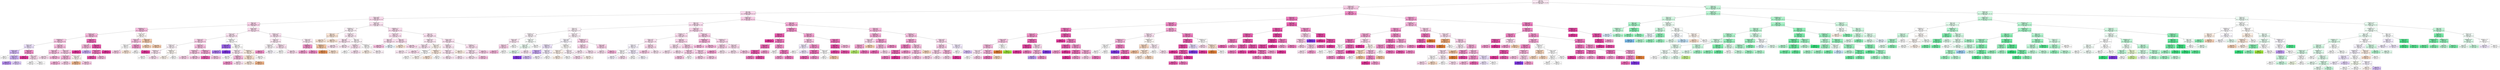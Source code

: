 digraph Tree {
node [shape=box, style="filled", color="black"] ;
0 [label="CCR <= 5.5\ngini = 0.783\nsamples = 25925\nvalue = [5236, 1334, 4216, 1400, 5734, 8005]\nclass = GDL", fillcolor="#fce9f4"] ;
1 [label="graphSize <= 40.0\ngini = 0.679\nsamples = 15929\nvalue = [3662, 342, 156, 526, 4132, 7111]\nclass = GDL", fillcolor="#f8cde6"] ;
0 -> 1 [labeldistance=2.5, labelangle=45, headlabel="True"] ;
2 [label="CCR <= 0.55\ngini = 0.694\nsamples = 13865\nvalue = [3304, 336, 156, 526, 3790, 5753]\nclass = GDL", fillcolor="#fad8ec"] ;
1 -> 2 ;
3 [label="sdComp <= 0.065\ngini = 0.692\nsamples = 9064\nvalue = [2412, 88, 20, 438, 2492, 3614]\nclass = GDL", fillcolor="#fbddee"] ;
2 -> 3 ;
4 [label="nbproc <= 4.5\ngini = 0.66\nsamples = 3104\nvalue = [780, 50, 20, 0, 876, 1378]\nclass = GDL", fillcolor="#f9d2e9"] ;
3 -> 4 ;
5 [label="graphDepth <= 7.5\ngini = 0.653\nsamples = 964\nvalue = [210, 34, 20, 0, 224, 476]\nclass = GDL", fillcolor="#f6bcde"] ;
4 -> 5 ;
6 [label="graphSize <= 22.5\ngini = 0.639\nsamples = 830\nvalue = [158, 26, 20, 0, 198, 428]\nclass = GDL", fillcolor="#f6b7db"] ;
5 -> 6 ;
7 [label="graphDepth <= 3.5\ngini = 0.665\nsamples = 716\nvalue = [156, 26, 16, 0, 180, 338]\nclass = GDL", fillcolor="#f7c5e2"] ;
6 -> 7 ;
8 [label="sdComp <= 0.02\ngini = 0.733\nsamples = 72\nvalue = [10, 6, 8, 0, 28, 20]\nclass = DL", fillcolor="#ece1fb"] ;
7 -> 8 ;
9 [label="sdComm <= 0.02\ngini = 0.694\nsamples = 50\nvalue = [10, 6, 4, 0, 24, 6]\nclass = DL", fillcolor="#d3baf6"] ;
8 -> 9 ;
10 [label="gini = 0.5\nsamples = 8\nvalue = [4, 0, 0, 0, 4, 0]\nclass = eft", fillcolor="#ffffff"] ;
9 -> 10 ;
11 [label="sdComm <= 0.065\ngini = 0.703\nsamples = 42\nvalue = [6, 6, 4, 0, 20, 6]\nclass = DL", fillcolor="#ceb2f5"] ;
9 -> 11 ;
12 [label="gini = 0.562\nsamples = 16\nvalue = [2, 2, 0, 0, 10, 2]\nclass = DL", fillcolor="#b78ef0"] ;
11 -> 12 ;
13 [label="gini = 0.757\nsamples = 26\nvalue = [4, 4, 4, 0, 10, 4]\nclass = DL", fillcolor="#ddc9f8"] ;
11 -> 13 ;
14 [label="sdComm <= 0.02\ngini = 0.529\nsamples = 22\nvalue = [0, 0, 4, 0, 4, 14]\nclass = GDL", fillcolor="#f191c9"] ;
8 -> 14 ;
15 [label="gini = 0.0\nsamples = 8\nvalue = [0, 0, 0, 0, 0, 8]\nclass = GDL", fillcolor="#e5399d"] ;
14 -> 15 ;
16 [label="sdComm <= 0.065\ngini = 0.653\nsamples = 14\nvalue = [0, 0, 4, 0, 4, 6]\nclass = GDL", fillcolor="#fad7eb"] ;
14 -> 16 ;
17 [label="gini = 0.64\nsamples = 10\nvalue = [0, 0, 4, 0, 2, 4]\nclass = OLB", fillcolor="#ffffff"] ;
16 -> 17 ;
18 [label="gini = 0.5\nsamples = 4\nvalue = [0, 0, 0, 0, 2, 2]\nclass = DL", fillcolor="#ffffff"] ;
16 -> 18 ;
19 [label="sdComm <= 0.02\ngini = 0.648\nsamples = 644\nvalue = [146, 20, 8, 0, 152, 318]\nclass = GDL", fillcolor="#f6bcde"] ;
7 -> 19 ;
20 [label="sdComp <= 0.02\ngini = 0.618\nsamples = 368\nvalue = [72, 4, 0, 0, 102, 190]\nclass = GDL", fillcolor="#f6bddf"] ;
19 -> 20 ;
21 [label="gini = 0.662\nsamples = 100\nvalue = [20, 4, 0, 0, 32, 44]\nclass = GDL", fillcolor="#fadcee"] ;
20 -> 21 ;
22 [label="gini = 0.597\nsamples = 268\nvalue = [52, 0, 0, 0, 70, 146]\nclass = GDL", fillcolor="#f5b3d9"] ;
20 -> 22 ;
23 [label="sdComp <= 0.02\ngini = 0.676\nsamples = 276\nvalue = [74, 16, 8, 0, 50, 128]\nclass = GDL", fillcolor="#f8cae5"] ;
19 -> 23 ;
24 [label="sdComm <= 0.065\ngini = 0.646\nsamples = 180\nvalue = [34, 4, 8, 0, 42, 92]\nclass = GDL", fillcolor="#f6b7db"] ;
23 -> 24 ;
25 [label="gini = 0.62\nsamples = 120\nvalue = [28, 4, 0, 0, 24, 64]\nclass = GDL", fillcolor="#f5b2d9"] ;
24 -> 25 ;
26 [label="gini = 0.664\nsamples = 60\nvalue = [6, 0, 8, 0, 18, 28]\nclass = GDL", fillcolor="#f9d0e8"] ;
24 -> 26 ;
27 [label="sdComm <= 0.065\ngini = 0.663\nsamples = 96\nvalue = [40, 12, 0, 0, 8, 36]\nclass = eft", fillcolor="#fdf7f2"] ;
23 -> 27 ;
28 [label="gini = 0.494\nsamples = 36\nvalue = [24, 0, 0, 0, 4, 8]\nclass = eft", fillcolor="#f0b78e"] ;
27 -> 28 ;
29 [label="gini = 0.667\nsamples = 60\nvalue = [16, 12, 0, 0, 4, 28]\nclass = GDL", fillcolor="#f8c9e4"] ;
27 -> 29 ;
30 [label="sdComm <= 0.02\ngini = 0.35\nsamples = 114\nvalue = [2, 0, 4, 0, 18, 90]\nclass = GDL", fillcolor="#ec6ab6"] ;
6 -> 30 ;
31 [label="sdComp <= 0.02\ngini = 0.475\nsamples = 36\nvalue = [0, 0, 0, 0, 14, 22]\nclass = GDL", fillcolor="#f6b7db"] ;
30 -> 31 ;
32 [label="gini = 0.0\nsamples = 14\nvalue = [0, 0, 0, 0, 0, 14]\nclass = GDL", fillcolor="#e5399d"] ;
31 -> 32 ;
33 [label="gini = 0.463\nsamples = 22\nvalue = [0, 0, 0, 0, 14, 8]\nclass = DL", fillcolor="#c9aaf4"] ;
31 -> 33 ;
34 [label="sdComp <= 0.02\ngini = 0.234\nsamples = 78\nvalue = [2, 0, 4, 0, 4, 68]\nclass = GDL", fillcolor="#e954aa"] ;
30 -> 34 ;
35 [label="sdComm <= 0.065\ngini = 0.471\nsamples = 34\nvalue = [2, 0, 4, 0, 4, 24]\nclass = GDL", fillcolor="#ee7bbe"] ;
34 -> 35 ;
36 [label="gini = 0.198\nsamples = 18\nvalue = [0, 0, 0, 0, 2, 16]\nclass = GDL", fillcolor="#e852a9"] ;
35 -> 36 ;
37 [label="gini = 0.656\nsamples = 16\nvalue = [2, 0, 4, 0, 2, 8]\nclass = GDL", fillcolor="#f6bdde"] ;
35 -> 37 ;
38 [label="gini = 0.0\nsamples = 44\nvalue = [0, 0, 0, 0, 0, 44]\nclass = GDL", fillcolor="#e5399d"] ;
34 -> 38 ;
39 [label="sdComm <= 0.065\ngini = 0.68\nsamples = 134\nvalue = [52, 8, 0, 0, 26, 48]\nclass = eft", fillcolor="#fef9f6"] ;
5 -> 39 ;
40 [label="sdComm <= 0.02\ngini = 0.67\nsamples = 76\nvalue = [20, 8, 0, 0, 12, 36]\nclass = GDL", fillcolor="#f8c6e3"] ;
39 -> 40 ;
41 [label="sdComp <= 0.02\ngini = 0.651\nsamples = 52\nvalue = [20, 0, 0, 0, 12, 20]\nclass = eft", fillcolor="#ffffff"] ;
40 -> 41 ;
42 [label="gini = 0.611\nsamples = 24\nvalue = [8, 0, 0, 0, 4, 12]\nclass = GDL", fillcolor="#f8cee6"] ;
41 -> 42 ;
43 [label="gini = 0.653\nsamples = 28\nvalue = [12, 0, 0, 0, 8, 8]\nclass = eft", fillcolor="#fae6d7"] ;
41 -> 43 ;
44 [label="sdComp <= 0.02\ngini = 0.444\nsamples = 24\nvalue = [0, 8, 0, 0, 0, 16]\nclass = GDL", fillcolor="#f29cce"] ;
40 -> 44 ;
45 [label="gini = 0.5\nsamples = 16\nvalue = [0, 8, 0, 0, 0, 8]\nclass = BIM*", fillcolor="#ffffff"] ;
44 -> 45 ;
46 [label="gini = 0.0\nsamples = 8\nvalue = [0, 0, 0, 0, 0, 8]\nclass = GDL", fillcolor="#e5399d"] ;
44 -> 46 ;
47 [label="sdComp <= 0.02\ngini = 0.595\nsamples = 58\nvalue = [32, 0, 0, 0, 14, 12]\nclass = eft", fillcolor="#f4cbae"] ;
39 -> 47 ;
48 [label="gini = 0.595\nsamples = 22\nvalue = [12, 0, 0, 0, 6, 4]\nclass = eft", fillcolor="#f5d0b5"] ;
47 -> 48 ;
49 [label="gini = 0.593\nsamples = 36\nvalue = [20, 0, 0, 0, 8, 8]\nclass = eft", fillcolor="#f4c9aa"] ;
47 -> 49 ;
50 [label="sdComm <= 0.065\ngini = 0.659\nsamples = 2140\nvalue = [570, 16, 0, 0, 652, 902]\nclass = GDL", fillcolor="#fbdeef"] ;
4 -> 50 ;
51 [label="sdComp <= 0.02\ngini = 0.663\nsamples = 1454\nvalue = [446, 12, 0, 0, 406, 590]\nclass = GDL", fillcolor="#fbe3f1"] ;
50 -> 51 ;
52 [label="sdComm <= 0.02\ngini = 0.651\nsamples = 634\nvalue = [148, 12, 0, 0, 182, 292]\nclass = GDL", fillcolor="#f9cfe7"] ;
51 -> 52 ;
53 [label="graphSize <= 22.5\ngini = 0.69\nsamples = 202\nvalue = [46, 12, 0, 0, 68, 76]\nclass = GDL", fillcolor="#fdf3f9"] ;
52 -> 53 ;
54 [label="graphDepth <= 3.5\ngini = 0.669\nsamples = 152\nvalue = [28, 8, 0, 0, 52, 64]\nclass = GDL", fillcolor="#fce7f3"] ;
53 -> 54 ;
55 [label="gini = 0.667\nsamples = 36\nvalue = [12, 0, 0, 0, 12, 12]\nclass = eft", fillcolor="#ffffff"] ;
54 -> 55 ;
56 [label="gini = 0.656\nsamples = 116\nvalue = [16, 8, 0, 0, 40, 52]\nclass = GDL", fillcolor="#fbe0f0"] ;
54 -> 56 ;
57 [label="graphDepth <= 7.5\ngini = 0.704\nsamples = 50\nvalue = [18, 4, 0, 0, 16, 12]\nclass = eft", fillcolor="#fdf8f3"] ;
53 -> 57 ;
58 [label="gini = 0.729\nsamples = 30\nvalue = [10, 4, 0, 0, 8, 8]\nclass = eft", fillcolor="#fdf4ed"] ;
57 -> 58 ;
59 [label="gini = 0.64\nsamples = 20\nvalue = [8, 0, 0, 0, 8, 4]\nclass = eft", fillcolor="#ffffff"] ;
57 -> 59 ;
60 [label="graphSize <= 22.5\ngini = 0.625\nsamples = 432\nvalue = [102, 0, 0, 0, 114, 216]\nclass = GDL", fillcolor="#f7bfe0"] ;
52 -> 60 ;
61 [label="graphDepth <= 3.5\ngini = 0.636\nsamples = 344\nvalue = [90, 0, 0, 0, 90, 164]\nclass = GDL", fillcolor="#f7c5e2"] ;
60 -> 61 ;
62 [label="gini = 0.648\nsamples = 36\nvalue = [10, 0, 0, 0, 10, 16]\nclass = GDL", fillcolor="#f9d1e8"] ;
61 -> 62 ;
63 [label="gini = 0.634\nsamples = 308\nvalue = [80, 0, 0, 0, 80, 148]\nclass = GDL", fillcolor="#f7c4e2"] ;
61 -> 63 ;
64 [label="graphDepth <= 7.5\ngini = 0.558\nsamples = 88\nvalue = [12, 0, 0, 0, 24, 52]\nclass = GDL", fillcolor="#f4a8d4"] ;
60 -> 64 ;
65 [label="gini = 0.278\nsamples = 24\nvalue = [0, 0, 0, 0, 4, 20]\nclass = GDL", fillcolor="#ea61b1"] ;
64 -> 65 ;
66 [label="gini = 0.617\nsamples = 64\nvalue = [12, 0, 0, 0, 20, 32]\nclass = GDL", fillcolor="#f8c9e4"] ;
64 -> 66 ;
67 [label="graphDepth <= 3.5\ngini = 0.661\nsamples = 820\nvalue = [298, 0, 0, 0, 224, 298]\nclass = eft", fillcolor="#ffffff"] ;
51 -> 67 ;
68 [label="sdComm <= 0.02\ngini = 0.298\nsamples = 22\nvalue = [0, 0, 0, 0, 18, 4]\nclass = DL", fillcolor="#9d65eb"] ;
67 -> 68 ;
69 [label="gini = 0.375\nsamples = 16\nvalue = [0, 0, 0, 0, 12, 4]\nclass = DL", fillcolor="#ab7bee"] ;
68 -> 69 ;
70 [label="gini = 0.0\nsamples = 6\nvalue = [0, 0, 0, 0, 6, 0]\nclass = DL", fillcolor="#8139e5"] ;
68 -> 70 ;
71 [label="sdComm <= 0.02\ngini = 0.658\nsamples = 798\nvalue = [298, 0, 0, 0, 206, 294]\nclass = eft", fillcolor="#fffefd"] ;
67 -> 71 ;
72 [label="graphSize <= 22.5\ngini = 0.659\nsamples = 446\nvalue = [144, 0, 0, 0, 124, 178]\nclass = GDL", fillcolor="#fce9f4"] ;
71 -> 72 ;
73 [label="gini = 0.663\nsamples = 322\nvalue = [116, 0, 0, 0, 92, 114]\nclass = eft", fillcolor="#fffefd"] ;
72 -> 73 ;
74 [label="graphDepth <= 7.5\ngini = 0.616\nsamples = 124\nvalue = [28, 0, 0, 0, 32, 64]\nclass = GDL", fillcolor="#f6badd"] ;
72 -> 74 ;
75 [label="gini = 0.486\nsamples = 48\nvalue = [4, 0, 0, 0, 12, 32]\nclass = GDL", fillcolor="#f191c9"] ;
74 -> 75 ;
76 [label="gini = 0.654\nsamples = 76\nvalue = [24, 0, 0, 0, 20, 32]\nclass = GDL", fillcolor="#fbe1f0"] ;
74 -> 76 ;
77 [label="graphDepth <= 7.5\ngini = 0.646\nsamples = 352\nvalue = [154, 0, 0, 0, 82, 116]\nclass = eft", fillcolor="#fbebdf"] ;
71 -> 77 ;
78 [label="graphSize <= 22.5\ngini = 0.64\nsamples = 216\nvalue = [100, 0, 0, 0, 52, 64]\nclass = eft", fillcolor="#f9e1d0"] ;
77 -> 78 ;
79 [label="gini = 0.648\nsamples = 192\nvalue = [84, 0, 0, 0, 48, 60]\nclass = eft", fillcolor="#fae8db"] ;
78 -> 79 ;
80 [label="gini = 0.5\nsamples = 24\nvalue = [16, 0, 0, 0, 4, 4]\nclass = eft", fillcolor="#efb388"] ;
78 -> 80 ;
81 [label="gini = 0.647\nsamples = 136\nvalue = [54, 0, 0, 0, 30, 52]\nclass = eft", fillcolor="#fefcfa"] ;
77 -> 81 ;
82 [label="graphSize <= 22.5\ngini = 0.632\nsamples = 686\nvalue = [124, 4, 0, 0, 246, 312]\nclass = GDL", fillcolor="#fbe1f0"] ;
50 -> 82 ;
83 [label="sdComp <= 0.02\ngini = 0.61\nsamples = 560\nvalue = [80, 0, 0, 0, 220, 260]\nclass = GDL", fillcolor="#fce8f3"] ;
82 -> 83 ;
84 [label="graphDepth <= 3.5\ngini = 0.591\nsamples = 184\nvalue = [20, 0, 0, 0, 80, 84]\nclass = GDL", fillcolor="#fef7fb"] ;
83 -> 84 ;
85 [label="gini = 0.42\nsamples = 20\nvalue = [0, 0, 0, 0, 6, 14]\nclass = GDL", fillcolor="#f08ec7"] ;
84 -> 85 ;
86 [label="gini = 0.599\nsamples = 164\nvalue = [20, 0, 0, 0, 74, 70]\nclass = DL", fillcolor="#faf7fe"] ;
84 -> 86 ;
87 [label="graphDepth <= 3.5\ngini = 0.617\nsamples = 376\nvalue = [60, 0, 0, 0, 140, 176]\nclass = GDL", fillcolor="#fbe1f0"] ;
83 -> 87 ;
88 [label="gini = 0.667\nsamples = 36\nvalue = [12, 0, 0, 0, 12, 12]\nclass = eft", fillcolor="#ffffff"] ;
87 -> 88 ;
89 [label="gini = 0.606\nsamples = 340\nvalue = [48, 0, 0, 0, 128, 164]\nclass = GDL", fillcolor="#fbddee"] ;
87 -> 89 ;
90 [label="sdComp <= 0.02\ngini = 0.664\nsamples = 126\nvalue = [44, 4, 0, 0, 26, 52]\nclass = GDL", fillcolor="#fcecf5"] ;
82 -> 90 ;
91 [label="graphDepth <= 7.5\ngini = 0.555\nsamples = 64\nvalue = [8, 4, 0, 0, 12, 40]\nclass = GDL", fillcolor="#f194ca"] ;
90 -> 91 ;
92 [label="gini = 0.56\nsamples = 40\nvalue = [8, 0, 0, 0, 8, 24]\nclass = GDL", fillcolor="#f29cce"] ;
91 -> 92 ;
93 [label="gini = 0.5\nsamples = 24\nvalue = [0, 4, 0, 0, 4, 16]\nclass = GDL", fillcolor="#ef88c4"] ;
91 -> 93 ;
94 [label="graphDepth <= 7.5\ngini = 0.574\nsamples = 62\nvalue = [36, 0, 0, 0, 14, 12]\nclass = eft", fillcolor="#f3c5a4"] ;
90 -> 94 ;
95 [label="gini = 0.198\nsamples = 18\nvalue = [16, 0, 0, 0, 2, 0]\nclass = eft", fillcolor="#e89152"] ;
94 -> 95 ;
96 [label="gini = 0.645\nsamples = 44\nvalue = [20, 0, 0, 0, 12, 12]\nclass = eft", fillcolor="#f8e0ce"] ;
94 -> 96 ;
97 [label="sdComm <= 0.02\ngini = 0.705\nsamples = 5960\nvalue = [1632, 38, 0, 438, 1616, 2236]\nclass = GDL", fillcolor="#fbe3f1"] ;
3 -> 97 ;
98 [label="graphDepth <= 3.5\ngini = 0.681\nsamples = 1866\nvalue = [586, 20, 0, 24, 574, 662]\nclass = GDL", fillcolor="#fdf3f9"] ;
97 -> 98 ;
99 [label="nbproc <= 4.5\ngini = 0.673\nsamples = 508\nvalue = [218, 20, 0, 0, 142, 128]\nclass = eft", fillcolor="#fae5d6"] ;
98 -> 99 ;
100 [label="gini = 0.716\nsamples = 148\nvalue = [58, 20, 0, 0, 34, 36]\nclass = eft", fillcolor="#fae6d8"] ;
99 -> 100 ;
101 [label="gini = 0.647\nsamples = 360\nvalue = [160, 0, 0, 0, 108, 92]\nclass = eft", fillcolor="#fae5d6"] ;
99 -> 101 ;
102 [label="graphSize <= 22.5\ngini = 0.67\nsamples = 1358\nvalue = [368, 0, 0, 24, 432, 534]\nclass = GDL", fillcolor="#fce9f4"] ;
98 -> 102 ;
103 [label="nbproc <= 4.5\ngini = 0.668\nsamples = 814\nvalue = [186, 0, 0, 24, 266, 338]\nclass = GDL", fillcolor="#fce5f2"] ;
102 -> 103 ;
104 [label="gini = 0.698\nsamples = 350\nvalue = [96, 0, 0, 24, 96, 134]\nclass = GDL", fillcolor="#fbe1f0"] ;
103 -> 104 ;
105 [label="gini = 0.635\nsamples = 464\nvalue = [90, 0, 0, 0, 170, 204]\nclass = GDL", fillcolor="#fce8f4"] ;
103 -> 105 ;
106 [label="nbproc <= 4.5\ngini = 0.665\nsamples = 544\nvalue = [182, 0, 0, 0, 166, 196]\nclass = GDL", fillcolor="#fef7fb"] ;
102 -> 106 ;
107 [label="graphDepth <= 7.5\ngini = 0.654\nsamples = 76\nvalue = [20, 0, 0, 0, 24, 32]\nclass = GDL", fillcolor="#fbe1f0"] ;
106 -> 107 ;
108 [label="gini = 0.5\nsamples = 12\nvalue = [0, 0, 0, 0, 6, 6]\nclass = DL", fillcolor="#ffffff"] ;
107 -> 108 ;
109 [label="gini = 0.658\nsamples = 64\nvalue = [20, 0, 0, 0, 18, 26]\nclass = GDL", fillcolor="#fbe4f2"] ;
107 -> 109 ;
110 [label="graphDepth <= 7.5\ngini = 0.665\nsamples = 468\nvalue = [162, 0, 0, 0, 142, 164]\nclass = GDL", fillcolor="#fffefe"] ;
106 -> 110 ;
111 [label="gini = 0.661\nsamples = 122\nvalue = [48, 0, 0, 0, 38, 36]\nclass = eft", fillcolor="#fcf0e7"] ;
110 -> 111 ;
112 [label="gini = 0.664\nsamples = 346\nvalue = [114, 0, 0, 0, 104, 128]\nclass = GDL", fillcolor="#fdf3f9"] ;
110 -> 112 ;
113 [label="graphDepth <= 3.5\ngini = 0.712\nsamples = 4094\nvalue = [1046, 18, 0, 414, 1042, 1574]\nclass = GDL", fillcolor="#faddee"] ;
97 -> 113 ;
114 [label="sdComm <= 0.065\ngini = 0.725\nsamples = 794\nvalue = [212, 18, 0, 110, 146, 308]\nclass = GDL", fillcolor="#fbdeef"] ;
113 -> 114 ;
115 [label="nbproc <= 4.5\ngini = 0.743\nsamples = 376\nvalue = [90, 18, 0, 84, 48, 136]\nclass = GDL", fillcolor="#fbdfef"] ;
114 -> 115 ;
116 [label="gini = 0.687\nsamples = 200\nvalue = [30, 18, 0, 12, 44, 96]\nclass = GDL", fillcolor="#f6bdde"] ;
115 -> 116 ;
117 [label="gini = 0.664\nsamples = 176\nvalue = [60, 0, 0, 72, 4, 40]\nclass = MET", fillcolor="#ebf5fc"] ;
115 -> 117 ;
118 [label="nbproc <= 4.5\ngini = 0.687\nsamples = 418\nvalue = [122, 0, 0, 26, 98, 172]\nclass = GDL", fillcolor="#fbdeee"] ;
114 -> 118 ;
119 [label="gini = 0.665\nsamples = 40\nvalue = [18, 0, 0, 2, 8, 12]\nclass = eft", fillcolor="#f9e4d5"] ;
118 -> 119 ;
120 [label="gini = 0.684\nsamples = 378\nvalue = [104, 0, 0, 24, 90, 160]\nclass = GDL", fillcolor="#fad7eb"] ;
118 -> 120 ;
121 [label="nbproc <= 4.5\ngini = 0.707\nsamples = 3300\nvalue = [834, 0, 0, 304, 896, 1266]\nclass = GDL", fillcolor="#fbe1f0"] ;
113 -> 121 ;
122 [label="graphSize <= 22.5\ngini = 0.708\nsamples = 1102\nvalue = [322, 0, 0, 104, 262, 414]\nclass = GDL", fillcolor="#fce8f3"] ;
121 -> 122 ;
123 [label="sdComm <= 0.065\ngini = 0.711\nsamples = 988\nvalue = [276, 0, 0, 104, 234, 374]\nclass = GDL", fillcolor="#fbe4f2"] ;
122 -> 123 ;
124 [label="gini = 0.726\nsamples = 528\nvalue = [144, 0, 0, 72, 126, 186]\nclass = GDL", fillcolor="#fce9f4"] ;
123 -> 124 ;
125 [label="gini = 0.691\nsamples = 460\nvalue = [132, 0, 0, 32, 108, 188]\nclass = GDL", fillcolor="#fbddee"] ;
123 -> 125 ;
126 [label="sdComm <= 0.065\ngini = 0.654\nsamples = 114\nvalue = [46, 0, 0, 0, 28, 40]\nclass = eft", fillcolor="#fdf5ef"] ;
122 -> 126 ;
127 [label="graphDepth <= 7.5\ngini = 0.666\nsamples = 58\nvalue = [20, 0, 0, 0, 18, 20]\nclass = eft", fillcolor="#ffffff"] ;
126 -> 127 ;
128 [label="gini = 0.656\nsamples = 16\nvalue = [4, 0, 0, 0, 6, 6]\nclass = DL", fillcolor="#ffffff"] ;
127 -> 128 ;
129 [label="gini = 0.662\nsamples = 42\nvalue = [16, 0, 0, 0, 12, 14]\nclass = eft", fillcolor="#fdf6f1"] ;
127 -> 129 ;
130 [label="graphDepth <= 7.5\ngini = 0.625\nsamples = 56\nvalue = [26, 0, 0, 0, 10, 20]\nclass = eft", fillcolor="#fbeade"] ;
126 -> 130 ;
131 [label="gini = 0.626\nsamples = 42\nvalue = [20, 0, 0, 0, 8, 14]\nclass = eft", fillcolor="#f9e4d5"] ;
130 -> 131 ;
132 [label="gini = 0.612\nsamples = 14\nvalue = [6, 0, 0, 0, 2, 6]\nclass = eft", fillcolor="#ffffff"] ;
130 -> 132 ;
133 [label="sdComm <= 0.065\ngini = 0.704\nsamples = 2198\nvalue = [512, 0, 0, 200, 634, 852]\nclass = GDL", fillcolor="#fbe3f1"] ;
121 -> 133 ;
134 [label="graphDepth <= 7.5\ngini = 0.711\nsamples = 880\nvalue = [240, 0, 0, 80, 242, 318]\nclass = GDL", fillcolor="#fce7f3"] ;
133 -> 134 ;
135 [label="graphSize <= 22.5\ngini = 0.713\nsamples = 806\nvalue = [210, 0, 0, 80, 220, 296]\nclass = GDL", fillcolor="#fce5f2"] ;
134 -> 135 ;
136 [label="gini = 0.717\nsamples = 752\nvalue = [204, 0, 0, 80, 198, 270]\nclass = GDL", fillcolor="#fce7f3"] ;
135 -> 136 ;
137 [label="gini = 0.59\nsamples = 54\nvalue = [6, 0, 0, 0, 22, 26]\nclass = GDL", fillcolor="#fce6f3"] ;
135 -> 137 ;
138 [label="gini = 0.659\nsamples = 74\nvalue = [30, 0, 0, 0, 22, 22]\nclass = eft", fillcolor="#fbece1"] ;
134 -> 138 ;
139 [label="graphDepth <= 7.5\ngini = 0.697\nsamples = 1318\nvalue = [272, 0, 0, 120, 392, 534]\nclass = GDL", fillcolor="#fbe1f0"] ;
133 -> 139 ;
140 [label="graphSize <= 22.5\ngini = 0.702\nsamples = 1196\nvalue = [248, 0, 0, 120, 354, 474]\nclass = GDL", fillcolor="#fbe3f1"] ;
139 -> 140 ;
141 [label="gini = 0.702\nsamples = 1146\nvalue = [236, 0, 0, 112, 348, 450]\nclass = GDL", fillcolor="#fce6f2"] ;
140 -> 141 ;
142 [label="gini = 0.672\nsamples = 50\nvalue = [12, 0, 0, 8, 6, 24]\nclass = GDL", fillcolor="#f7c0e0"] ;
140 -> 142 ;
143 [label="gini = 0.622\nsamples = 122\nvalue = [24, 0, 0, 0, 38, 60]\nclass = GDL", fillcolor="#f8cbe5"] ;
139 -> 143 ;
144 [label="graphSize <= 22.5\ngini = 0.69\nsamples = 4801\nvalue = [892, 248, 136, 88, 1298, 2139]\nclass = GDL", fillcolor="#f9cfe7"] ;
2 -> 144 ;
145 [label="nbproc <= 4.5\ngini = 0.713\nsamples = 3566\nvalue = [657, 228, 120, 88, 1023, 1450]\nclass = GDL", fillcolor="#fbdeef"] ;
144 -> 145 ;
146 [label="sdComp <= 0.2\ngini = 0.774\nsamples = 1026\nvalue = [188, 114, 92, 34, 276, 322]\nclass = GDL", fillcolor="#fdf3f9"] ;
145 -> 146 ;
147 [label="graphDepth <= 3.5\ngini = 0.789\nsamples = 404\nvalue = [52, 66, 88, 0, 92, 106]\nclass = GDL", fillcolor="#fef6fb"] ;
146 -> 147 ;
148 [label="sdComm <= 0.65\ngini = 0.698\nsamples = 74\nvalue = [12, 4, 4, 0, 24, 30]\nclass = GDL", fillcolor="#fce7f3"] ;
147 -> 148 ;
149 [label="sdComm <= 0.2\ngini = 0.571\nsamples = 42\nvalue = [4, 0, 0, 0, 16, 22]\nclass = GDL", fillcolor="#f9d1e8"] ;
148 -> 149 ;
150 [label="gini = 0.542\nsamples = 24\nvalue = [2, 0, 0, 0, 8, 14]\nclass = GDL", fillcolor="#f5b5da"] ;
149 -> 150 ;
151 [label="gini = 0.593\nsamples = 18\nvalue = [2, 0, 0, 0, 8, 8]\nclass = DL", fillcolor="#ffffff"] ;
149 -> 151 ;
152 [label="gini = 0.781\nsamples = 32\nvalue = [8, 4, 4, 0, 8, 8]\nclass = eft", fillcolor="#ffffff"] ;
148 -> 152 ;
153 [label="sdComm <= 0.65\ngini = 0.79\nsamples = 330\nvalue = [40, 62, 84, 0, 68, 76]\nclass = OLB", fillcolor="#f9fefb"] ;
147 -> 153 ;
154 [label="sdComm <= 0.2\ngini = 0.788\nsamples = 294\nvalue = [40, 54, 84, 0, 54, 62]\nclass = OLB", fillcolor="#ecfdf3"] ;
153 -> 154 ;
155 [label="gini = 0.779\nsamples = 214\nvalue = [26, 40, 68, 0, 42, 38]\nclass = OLB", fillcolor="#e1fbec"] ;
154 -> 155 ;
156 [label="gini = 0.786\nsamples = 80\nvalue = [14, 14, 16, 0, 12, 24]\nclass = GDL", fillcolor="#fce6f3"] ;
154 -> 156 ;
157 [label="gini = 0.648\nsamples = 36\nvalue = [0, 8, 0, 0, 14, 14]\nclass = DL", fillcolor="#ffffff"] ;
153 -> 157 ;
158 [label="sdComm <= 0.65\ngini = 0.735\nsamples = 622\nvalue = [136, 48, 4, 34, 184, 216]\nclass = GDL", fillcolor="#fdf1f8"] ;
146 -> 158 ;
159 [label="sdComp <= 0.65\ngini = 0.699\nsamples = 370\nvalue = [100, 20, 0, 2, 130, 118]\nclass = DL", fillcolor="#f9f6fe"] ;
158 -> 159 ;
160 [label="graphDepth <= 3.5\ngini = 0.678\nsamples = 152\nvalue = [28, 8, 0, 2, 64, 50]\nclass = DL", fillcolor="#eee4fb"] ;
159 -> 160 ;
161 [label="sdComm <= 0.2\ngini = 0.54\nsamples = 20\nvalue = [0, 0, 0, 2, 12, 6]\nclass = DL", fillcolor="#c9aaf4"] ;
160 -> 161 ;
162 [label="gini = 0.0\nsamples = 2\nvalue = [0, 0, 0, 0, 2, 0]\nclass = DL", fillcolor="#8139e5"] ;
161 -> 162 ;
163 [label="gini = 0.568\nsamples = 18\nvalue = [0, 0, 0, 2, 10, 6]\nclass = DL", fillcolor="#d5bdf6"] ;
161 -> 163 ;
164 [label="sdComm <= 0.2\ngini = 0.685\nsamples = 132\nvalue = [28, 8, 0, 0, 52, 44]\nclass = DL", fillcolor="#f4edfd"] ;
160 -> 164 ;
165 [label="gini = 0.681\nsamples = 112\nvalue = [20, 8, 0, 0, 44, 40]\nclass = DL", fillcolor="#f8f4fe"] ;
164 -> 165 ;
166 [label="gini = 0.64\nsamples = 20\nvalue = [8, 0, 0, 0, 8, 4]\nclass = eft", fillcolor="#ffffff"] ;
164 -> 166 ;
167 [label="graphDepth <= 3.5\ngini = 0.699\nsamples = 218\nvalue = [72, 12, 0, 0, 66, 68]\nclass = eft", fillcolor="#fefcfa"] ;
159 -> 167 ;
168 [label="sdComm <= 0.2\ngini = 0.722\nsamples = 94\nvalue = [34, 12, 0, 0, 26, 22]\nclass = eft", fillcolor="#fcf0e8"] ;
167 -> 168 ;
169 [label="gini = 0.691\nsamples = 66\nvalue = [26, 4, 0, 0, 20, 16]\nclass = eft", fillcolor="#fcefe5"] ;
168 -> 169 ;
170 [label="gini = 0.745\nsamples = 28\nvalue = [8, 8, 0, 0, 6, 6]\nclass = eft", fillcolor="#ffffff"] ;
168 -> 170 ;
171 [label="sdComm <= 0.2\ngini = 0.664\nsamples = 124\nvalue = [38, 0, 0, 0, 40, 46]\nclass = GDL", fillcolor="#fdf1f8"] ;
167 -> 171 ;
172 [label="gini = 0.586\nsamples = 36\nvalue = [4, 0, 0, 0, 14, 18]\nclass = GDL", fillcolor="#fadbed"] ;
171 -> 172 ;
173 [label="gini = 0.662\nsamples = 88\nvalue = [34, 0, 0, 0, 26, 28]\nclass = eft", fillcolor="#fcf2eb"] ;
171 -> 173 ;
174 [label="graphDepth <= 3.5\ngini = 0.754\nsamples = 252\nvalue = [36, 28, 4, 32, 54, 98]\nclass = GDL", fillcolor="#f9d3e9"] ;
158 -> 174 ;
175 [label="sdComp <= 0.65\ngini = 0.772\nsamples = 170\nvalue = [28, 16, 4, 32, 30, 60]\nclass = GDL", fillcolor="#fad7eb"] ;
174 -> 175 ;
176 [label="gini = 0.663\nsamples = 28\nvalue = [0, 2, 4, 0, 10, 12]\nclass = GDL", fillcolor="#fce9f4"] ;
175 -> 176 ;
177 [label="gini = 0.767\nsamples = 142\nvalue = [28, 14, 0, 32, 20, 48]\nclass = GDL", fillcolor="#fbe2f1"] ;
175 -> 177 ;
178 [label="sdComp <= 0.65\ngini = 0.669\nsamples = 82\nvalue = [8, 12, 0, 0, 24, 38]\nclass = GDL", fillcolor="#f9cfe7"] ;
174 -> 178 ;
179 [label="gini = 0.702\nsamples = 54\nvalue = [8, 8, 0, 0, 16, 22]\nclass = GDL", fillcolor="#fbe0f0"] ;
178 -> 179 ;
180 [label="gini = 0.571\nsamples = 28\nvalue = [0, 4, 0, 0, 8, 16]\nclass = GDL", fillcolor="#f5b0d8"] ;
178 -> 180 ;
181 [label="sdComm <= 0.65\ngini = 0.68\nsamples = 2540\nvalue = [469, 114, 28, 54, 747, 1128]\nclass = GDL", fillcolor="#f9d5ea"] ;
145 -> 181 ;
182 [label="graphDepth <= 3.5\ngini = 0.7\nsamples = 1486\nvalue = [321, 66, 12, 54, 419, 614]\nclass = GDL", fillcolor="#fadbed"] ;
181 -> 182 ;
183 [label="sdComp <= 0.65\ngini = 0.714\nsamples = 642\nvalue = [159, 12, 0, 54, 173, 244]\nclass = GDL", fillcolor="#fbe1f0"] ;
182 -> 183 ;
184 [label="sdComp <= 0.2\ngini = 0.714\nsamples = 133\nvalue = [36, 12, 0, 0, 45, 40]\nclass = DL", fillcolor="#f8f4fe"] ;
183 -> 184 ;
185 [label="sdComm <= 0.2\ngini = 0.68\nsamples = 73\nvalue = [20, 2, 0, 0, 25, 26]\nclass = GDL", fillcolor="#fefbfd"] ;
184 -> 185 ;
186 [label="gini = 0.69\nsamples = 44\nvalue = [12, 2, 0, 0, 16, 14]\nclass = DL", fillcolor="#f7f2fd"] ;
185 -> 186 ;
187 [label="gini = 0.656\nsamples = 29\nvalue = [8, 0, 0, 0, 9, 12]\nclass = GDL", fillcolor="#fbe1f0"] ;
185 -> 187 ;
188 [label="sdComm <= 0.2\ngini = 0.736\nsamples = 60\nvalue = [16, 10, 0, 0, 20, 14]\nclass = DL", fillcolor="#f4edfd"] ;
184 -> 188 ;
189 [label="gini = 0.667\nsamples = 6\nvalue = [0, 2, 0, 0, 2, 2]\nclass = BIM*", fillcolor="#ffffff"] ;
188 -> 189 ;
190 [label="gini = 0.73\nsamples = 54\nvalue = [16, 8, 0, 0, 18, 12]\nclass = DL", fillcolor="#f8f5fe"] ;
188 -> 190 ;
191 [label="sdComm <= 0.2\ngini = 0.706\nsamples = 509\nvalue = [123, 0, 0, 54, 128, 204]\nclass = GDL", fillcolor="#fad8eb"] ;
183 -> 191 ;
192 [label="gini = 0.683\nsamples = 193\nvalue = [33, 0, 0, 22, 50, 88]\nclass = GDL", fillcolor="#f8cae5"] ;
191 -> 192 ;
193 [label="gini = 0.713\nsamples = 316\nvalue = [90, 0, 0, 32, 78, 116]\nclass = GDL", fillcolor="#fce8f4"] ;
191 -> 193 ;
194 [label="sdComp <= 0.2\ngini = 0.682\nsamples = 844\nvalue = [162, 54, 12, 0, 246, 370]\nclass = GDL", fillcolor="#fad6eb"] ;
182 -> 194 ;
195 [label="sdComm <= 0.2\ngini = 0.725\nsamples = 368\nvalue = [80, 38, 12, 0, 98, 140]\nclass = GDL", fillcolor="#fbe0f0"] ;
194 -> 195 ;
196 [label="gini = 0.678\nsamples = 124\nvalue = [24, 0, 8, 0, 40, 52]\nclass = GDL", fillcolor="#fbe3f1"] ;
195 -> 196 ;
197 [label="gini = 0.736\nsamples = 244\nvalue = [56, 38, 4, 0, 58, 88]\nclass = GDL", fillcolor="#fbdfef"] ;
195 -> 197 ;
198 [label="sdComm <= 0.2\ngini = 0.639\nsamples = 476\nvalue = [82, 16, 0, 0, 148, 230]\nclass = GDL", fillcolor="#f8cee6"] ;
194 -> 198 ;
199 [label="sdComp <= 0.65\ngini = 0.586\nsamples = 100\nvalue = [12, 0, 0, 0, 36, 52]\nclass = GDL", fillcolor="#f8cee6"] ;
198 -> 199 ;
200 [label="gini = 0.562\nsamples = 88\nvalue = [8, 0, 0, 0, 32, 48]\nclass = GDL", fillcolor="#f8c6e3"] ;
199 -> 200 ;
201 [label="gini = 0.667\nsamples = 12\nvalue = [4, 0, 0, 0, 4, 4]\nclass = eft", fillcolor="#ffffff"] ;
199 -> 201 ;
202 [label="sdComp <= 0.65\ngini = 0.651\nsamples = 376\nvalue = [70, 16, 0, 0, 112, 178]\nclass = GDL", fillcolor="#f8cee6"] ;
198 -> 202 ;
203 [label="gini = 0.686\nsamples = 178\nvalue = [36, 16, 0, 0, 48, 78]\nclass = GDL", fillcolor="#f9d1e8"] ;
202 -> 203 ;
204 [label="gini = 0.611\nsamples = 198\nvalue = [34, 0, 0, 0, 64, 100]\nclass = GDL", fillcolor="#f8cae5"] ;
202 -> 204 ;
205 [label="sdComp <= 0.2\ngini = 0.643\nsamples = 1054\nvalue = [148, 48, 16, 0, 328, 514]\nclass = GDL", fillcolor="#f8cce6"] ;
181 -> 205 ;
206 [label="graphDepth <= 3.5\ngini = 0.648\nsamples = 320\nvalue = [34, 26, 16, 0, 76, 168]\nclass = GDL", fillcolor="#f5b4da"] ;
205 -> 206 ;
207 [label="gini = 0.661\nsamples = 96\nvalue = [18, 10, 0, 0, 20, 48]\nclass = GDL", fillcolor="#f5b6db"] ;
206 -> 207 ;
208 [label="gini = 0.635\nsamples = 224\nvalue = [16, 16, 16, 0, 56, 120]\nclass = GDL", fillcolor="#f5b4da"] ;
206 -> 208 ;
209 [label="graphDepth <= 3.5\ngini = 0.635\nsamples = 734\nvalue = [114, 22, 0, 0, 252, 346]\nclass = GDL", fillcolor="#fad8ec"] ;
205 -> 209 ;
210 [label="sdComp <= 0.65\ngini = 0.511\nsamples = 178\nvalue = [4, 0, 0, 0, 74, 100]\nclass = GDL", fillcolor="#f8cee6"] ;
209 -> 210 ;
211 [label="gini = 0.444\nsamples = 54\nvalue = [0, 0, 0, 0, 18, 36]\nclass = GDL", fillcolor="#f29cce"] ;
210 -> 211 ;
212 [label="gini = 0.529\nsamples = 124\nvalue = [4, 0, 0, 0, 56, 64]\nclass = GDL", fillcolor="#fce8f3"] ;
210 -> 212 ;
213 [label="sdComp <= 0.65\ngini = 0.661\nsamples = 556\nvalue = [110, 22, 0, 0, 178, 246]\nclass = GDL", fillcolor="#fadbed"] ;
209 -> 213 ;
214 [label="gini = 0.665\nsamples = 420\nvalue = [90, 14, 0, 0, 138, 178]\nclass = GDL", fillcolor="#fbe3f1"] ;
213 -> 214 ;
215 [label="gini = 0.638\nsamples = 136\nvalue = [20, 8, 0, 0, 40, 68]\nclass = GDL", fillcolor="#f7c5e2"] ;
213 -> 215 ;
216 [label="nbproc <= 4.5\ngini = 0.603\nsamples = 1235\nvalue = [235, 20, 16, 0, 275, 689]\nclass = GDL", fillcolor="#f4aad5"] ;
144 -> 216 ;
217 [label="graphDepth <= 7.5\ngini = 0.509\nsamples = 407\nvalue = [61, 0, 0, 0, 79, 267]\nclass = GDL", fillcolor="#f08ec7"] ;
216 -> 217 ;
218 [label="sdComp <= 0.2\ngini = 0.268\nsamples = 105\nvalue = [5, 0, 0, 0, 11, 89]\nclass = GDL", fillcolor="#e95bae"] ;
217 -> 218 ;
219 [label="gini = 0.0\nsamples = 46\nvalue = [0, 0, 0, 0, 0, 46]\nclass = GDL", fillcolor="#e5399d"] ;
218 -> 219 ;
220 [label="sdComp <= 0.65\ngini = 0.427\nsamples = 59\nvalue = [5, 0, 0, 0, 11, 43]\nclass = GDL", fillcolor="#ee7bbe"] ;
218 -> 220 ;
221 [label="sdComm <= 0.65\ngini = 0.305\nsamples = 32\nvalue = [0, 0, 0, 0, 6, 26]\nclass = GDL", fillcolor="#eb67b4"] ;
220 -> 221 ;
222 [label="sdComm <= 0.2\ngini = 0.26\nsamples = 26\nvalue = [0, 0, 0, 0, 4, 22]\nclass = GDL", fillcolor="#ea5daf"] ;
221 -> 222 ;
223 [label="gini = 0.375\nsamples = 8\nvalue = [0, 0, 0, 0, 2, 6]\nclass = GDL", fillcolor="#ee7bbe"] ;
222 -> 223 ;
224 [label="gini = 0.198\nsamples = 18\nvalue = [0, 0, 0, 0, 2, 16]\nclass = GDL", fillcolor="#e852a9"] ;
222 -> 224 ;
225 [label="gini = 0.444\nsamples = 6\nvalue = [0, 0, 0, 0, 2, 4]\nclass = GDL", fillcolor="#f29cce"] ;
221 -> 225 ;
226 [label="sdComm <= 0.2\ngini = 0.535\nsamples = 27\nvalue = [5, 0, 0, 0, 5, 17]\nclass = GDL", fillcolor="#f193ca"] ;
220 -> 226 ;
227 [label="gini = 0.667\nsamples = 6\nvalue = [2, 0, 0, 0, 2, 2]\nclass = eft", fillcolor="#ffffff"] ;
226 -> 227 ;
228 [label="sdComm <= 0.65\ngini = 0.449\nsamples = 21\nvalue = [3, 0, 0, 0, 3, 15]\nclass = GDL", fillcolor="#ee7bbe"] ;
226 -> 228 ;
229 [label="gini = 0.444\nsamples = 6\nvalue = [2, 0, 0, 0, 0, 4]\nclass = GDL", fillcolor="#f29cce"] ;
228 -> 229 ;
230 [label="gini = 0.418\nsamples = 15\nvalue = [1, 0, 0, 0, 3, 11]\nclass = GDL", fillcolor="#ee7bbe"] ;
228 -> 230 ;
231 [label="sdComm <= 0.65\ngini = 0.568\nsamples = 302\nvalue = [56, 0, 0, 0, 68, 178]\nclass = GDL", fillcolor="#f3a2d1"] ;
217 -> 231 ;
232 [label="sdComp <= 0.2\ngini = 0.638\nsamples = 178\nvalue = [48, 0, 0, 0, 46, 84]\nclass = GDL", fillcolor="#f8c8e4"] ;
231 -> 232 ;
233 [label="sdComm <= 0.2\ngini = 0.604\nsamples = 60\nvalue = [24, 0, 0, 0, 28, 8]\nclass = DL", fillcolor="#f1e9fc"] ;
232 -> 233 ;
234 [label="gini = 0.5\nsamples = 16\nvalue = [8, 0, 0, 0, 8, 0]\nclass = eft", fillcolor="#ffffff"] ;
233 -> 234 ;
235 [label="gini = 0.628\nsamples = 44\nvalue = [16, 0, 0, 0, 20, 8]\nclass = DL", fillcolor="#ede3fb"] ;
233 -> 235 ;
236 [label="sdComm <= 0.2\ngini = 0.521\nsamples = 118\nvalue = [24, 0, 0, 0, 18, 76]\nclass = GDL", fillcolor="#f191c9"] ;
232 -> 236 ;
237 [label="sdComp <= 0.65\ngini = 0.404\nsamples = 88\nvalue = [14, 0, 0, 0, 8, 66]\nclass = GDL", fillcolor="#ed74ba"] ;
236 -> 237 ;
238 [label="gini = 0.338\nsamples = 60\nvalue = [8, 0, 0, 0, 4, 48]\nclass = GDL", fillcolor="#eb67b4"] ;
237 -> 238 ;
239 [label="gini = 0.52\nsamples = 28\nvalue = [6, 0, 0, 0, 4, 18]\nclass = GDL", fillcolor="#f193ca"] ;
237 -> 239 ;
240 [label="sdComp <= 0.65\ngini = 0.667\nsamples = 30\nvalue = [10, 0, 0, 0, 10, 10]\nclass = eft", fillcolor="#ffffff"] ;
236 -> 240 ;
241 [label="gini = 0.5\nsamples = 12\nvalue = [0, 0, 0, 0, 6, 6]\nclass = DL", fillcolor="#ffffff"] ;
240 -> 241 ;
242 [label="gini = 0.593\nsamples = 18\nvalue = [10, 0, 0, 0, 4, 4]\nclass = eft", fillcolor="#f4c9aa"] ;
240 -> 242 ;
243 [label="sdComp <= 0.65\ngini = 0.39\nsamples = 124\nvalue = [8, 0, 0, 0, 22, 94]\nclass = GDL", fillcolor="#ed73ba"] ;
231 -> 243 ;
244 [label="sdComp <= 0.2\ngini = 0.188\nsamples = 76\nvalue = [0, 0, 0, 0, 8, 68]\nclass = GDL", fillcolor="#e850a9"] ;
243 -> 244 ;
245 [label="gini = 0.142\nsamples = 26\nvalue = [0, 0, 0, 0, 2, 24]\nclass = GDL", fillcolor="#e749a5"] ;
244 -> 245 ;
246 [label="gini = 0.211\nsamples = 50\nvalue = [0, 0, 0, 0, 6, 44]\nclass = GDL", fillcolor="#e954aa"] ;
244 -> 246 ;
247 [label="gini = 0.594\nsamples = 48\nvalue = [8, 0, 0, 0, 14, 26]\nclass = GDL", fillcolor="#f6b9dc"] ;
243 -> 247 ;
248 [label="sdComp <= 0.2\ngini = 0.639\nsamples = 828\nvalue = [174, 20, 16, 0, 196, 422]\nclass = GDL", fillcolor="#f6b8dc"] ;
216 -> 248 ;
249 [label="graphDepth <= 7.5\ngini = 0.649\nsamples = 268\nvalue = [48, 14, 16, 0, 48, 142]\nclass = GDL", fillcolor="#f4aad5"] ;
248 -> 249 ;
250 [label="sdComm <= 0.65\ngini = 0.683\nsamples = 92\nvalue = [28, 14, 0, 0, 10, 40]\nclass = GDL", fillcolor="#fadaed"] ;
249 -> 250 ;
251 [label="sdComm <= 0.2\ngini = 0.526\nsamples = 42\nvalue = [0, 12, 0, 0, 4, 26]\nclass = GDL", fillcolor="#f3a3d1"] ;
250 -> 251 ;
252 [label="gini = 0.32\nsamples = 10\nvalue = [0, 8, 0, 0, 0, 2]\nclass = BIM*", fillcolor="#b6ec6a"] ;
251 -> 252 ;
253 [label="gini = 0.406\nsamples = 32\nvalue = [0, 4, 0, 0, 4, 24]\nclass = GDL", fillcolor="#ec72b9"] ;
251 -> 253 ;
254 [label="gini = 0.592\nsamples = 50\nvalue = [28, 2, 0, 0, 6, 14]\nclass = eft", fillcolor="#f5ceb2"] ;
250 -> 254 ;
255 [label="sdComm <= 0.65\ngini = 0.596\nsamples = 176\nvalue = [20, 0, 16, 0, 38, 102]\nclass = GDL", fillcolor="#f3a3d2"] ;
249 -> 255 ;
256 [label="sdComm <= 0.2\ngini = 0.681\nsamples = 92\nvalue = [16, 0, 16, 0, 16, 44]\nclass = GDL", fillcolor="#f5b6db"] ;
255 -> 256 ;
257 [label="gini = 0.32\nsamples = 20\nvalue = [0, 0, 0, 0, 4, 16]\nclass = GDL", fillcolor="#ec6ab6"] ;
256 -> 257 ;
258 [label="gini = 0.722\nsamples = 72\nvalue = [16, 0, 16, 0, 12, 28]\nclass = GDL", fillcolor="#f9d5ea"] ;
256 -> 258 ;
259 [label="gini = 0.452\nsamples = 84\nvalue = [4, 0, 0, 0, 22, 58]\nclass = GDL", fillcolor="#f08cc6"] ;
255 -> 259 ;
260 [label="graphDepth <= 7.5\ngini = 0.629\nsamples = 560\nvalue = [126, 6, 0, 0, 148, 280]\nclass = GDL", fillcolor="#f7c0e0"] ;
248 -> 260 ;
261 [label="sdComp <= 0.65\ngini = 0.576\nsamples = 270\nvalue = [50, 0, 0, 0, 64, 156]\nclass = GDL", fillcolor="#f3a7d3"] ;
260 -> 261 ;
262 [label="sdComm <= 0.65\ngini = 0.457\nsamples = 102\nvalue = [12, 0, 0, 0, 18, 72]\nclass = GDL", fillcolor="#ee80c0"] ;
261 -> 262 ;
263 [label="sdComm <= 0.2\ngini = 0.368\nsamples = 54\nvalue = [4, 0, 0, 0, 8, 42]\nclass = GDL", fillcolor="#ec6db7"] ;
262 -> 263 ;
264 [label="gini = 0.43\nsamples = 44\nvalue = [4, 0, 0, 0, 8, 32]\nclass = GDL", fillcolor="#ee7bbe"] ;
263 -> 264 ;
265 [label="gini = 0.0\nsamples = 10\nvalue = [0, 0, 0, 0, 0, 10]\nclass = GDL", fillcolor="#e5399d"] ;
263 -> 265 ;
266 [label="gini = 0.538\nsamples = 48\nvalue = [8, 0, 0, 0, 10, 30]\nclass = GDL", fillcolor="#f197cb"] ;
262 -> 266 ;
267 [label="sdComm <= 0.65\ngini = 0.624\nsamples = 168\nvalue = [38, 0, 0, 0, 46, 84]\nclass = GDL", fillcolor="#f7c1e0"] ;
261 -> 267 ;
268 [label="sdComm <= 0.2\ngini = 0.617\nsamples = 160\nvalue = [34, 0, 0, 0, 44, 82]\nclass = GDL", fillcolor="#f6bedf"] ;
267 -> 268 ;
269 [label="gini = 0.62\nsamples = 126\nvalue = [28, 0, 0, 0, 34, 64]\nclass = GDL", fillcolor="#f7bedf"] ;
268 -> 269 ;
270 [label="gini = 0.602\nsamples = 34\nvalue = [6, 0, 0, 0, 10, 18]\nclass = GDL", fillcolor="#f6bdde"] ;
268 -> 270 ;
271 [label="gini = 0.625\nsamples = 8\nvalue = [4, 0, 0, 0, 2, 2]\nclass = eft", fillcolor="#f6d5bd"] ;
267 -> 271 ;
272 [label="sdComm <= 0.65\ngini = 0.664\nsamples = 290\nvalue = [76, 6, 0, 0, 84, 124]\nclass = GDL", fillcolor="#fad9ec"] ;
260 -> 272 ;
273 [label="sdComm <= 0.2\ngini = 0.648\nsamples = 236\nvalue = [62, 2, 0, 0, 64, 108]\nclass = GDL", fillcolor="#f8cce6"] ;
272 -> 273 ;
274 [label="sdComp <= 0.65\ngini = 0.647\nsamples = 206\nvalue = [58, 0, 0, 0, 56, 92]\nclass = GDL", fillcolor="#f9d2e8"] ;
273 -> 274 ;
275 [label="gini = 0.646\nsamples = 186\nvalue = [52, 0, 0, 0, 50, 84]\nclass = GDL", fillcolor="#f9d0e8"] ;
274 -> 275 ;
276 [label="gini = 0.66\nsamples = 20\nvalue = [6, 0, 0, 0, 6, 8]\nclass = GDL", fillcolor="#fbe3f1"] ;
274 -> 276 ;
277 [label="sdComp <= 0.65\ngini = 0.622\nsamples = 30\nvalue = [4, 2, 0, 0, 8, 16]\nclass = GDL", fillcolor="#f6b7db"] ;
273 -> 277 ;
278 [label="gini = 0.663\nsamples = 26\nvalue = [4, 2, 0, 0, 8, 12]\nclass = GDL", fillcolor="#f9d3e9"] ;
277 -> 278 ;
279 [label="gini = 0.0\nsamples = 4\nvalue = [0, 0, 0, 0, 0, 4]\nclass = GDL", fillcolor="#e5399d"] ;
277 -> 279 ;
280 [label="sdComp <= 0.65\ngini = 0.702\nsamples = 54\nvalue = [14, 4, 0, 0, 20, 16]\nclass = DL", fillcolor="#f2eafc"] ;
272 -> 280 ;
281 [label="gini = 0.72\nsamples = 38\nvalue = [10, 4, 0, 0, 12, 12]\nclass = DL", fillcolor="#ffffff"] ;
280 -> 281 ;
282 [label="gini = 0.625\nsamples = 16\nvalue = [4, 0, 0, 0, 8, 4]\nclass = DL", fillcolor="#d5bdf6"] ;
280 -> 282 ;
283 [label="nbproc <= 4.5\ngini = 0.51\nsamples = 2064\nvalue = [358, 6, 0, 0, 342, 1358]\nclass = GDL", fillcolor="#f08bc6"] ;
1 -> 283 ;
284 [label="sdComm <= 0.2\ngini = 0.435\nsamples = 954\nvalue = [114, 6, 0, 0, 140, 694]\nclass = GDL", fillcolor="#ed78bc"] ;
283 -> 284 ;
285 [label="sdComp <= 0.065\ngini = 0.497\nsamples = 604\nvalue = [92, 6, 0, 0, 100, 406]\nclass = GDL", fillcolor="#ef87c4"] ;
284 -> 285 ;
286 [label="graphSize <= 75.0\ngini = 0.415\nsamples = 338\nvalue = [40, 4, 0, 0, 42, 252]\nclass = GDL", fillcolor="#ed73b9"] ;
285 -> 286 ;
287 [label="sdComp <= 0.02\ngini = 0.517\nsamples = 178\nvalue = [20, 4, 0, 0, 38, 116]\nclass = GDL", fillcolor="#f191c8"] ;
286 -> 287 ;
288 [label="sdComm <= 0.065\ngini = 0.65\nsamples = 82\nvalue = [16, 4, 0, 0, 22, 40]\nclass = GDL", fillcolor="#f7c4e2"] ;
287 -> 288 ;
289 [label="graphDepth <= 12.5\ngini = 0.593\nsamples = 74\nvalue = [12, 0, 0, 0, 22, 40]\nclass = GDL", fillcolor="#f6badd"] ;
288 -> 289 ;
290 [label="sdComm <= 0.02\ngini = 0.498\nsamples = 30\nvalue = [0, 0, 0, 0, 14, 16]\nclass = GDL", fillcolor="#fce6f3"] ;
289 -> 290 ;
291 [label="gini = 0.5\nsamples = 16\nvalue = [0, 0, 0, 0, 8, 8]\nclass = DL", fillcolor="#ffffff"] ;
290 -> 291 ;
292 [label="gini = 0.49\nsamples = 14\nvalue = [0, 0, 0, 0, 6, 8]\nclass = GDL", fillcolor="#f8cee6"] ;
290 -> 292 ;
293 [label="sdComm <= 0.02\ngini = 0.595\nsamples = 44\nvalue = [12, 0, 0, 0, 8, 24]\nclass = GDL", fillcolor="#f5b5da"] ;
289 -> 293 ;
294 [label="gini = 0.449\nsamples = 28\nvalue = [4, 0, 0, 0, 4, 20]\nclass = GDL", fillcolor="#ee7bbe"] ;
293 -> 294 ;
295 [label="gini = 0.625\nsamples = 16\nvalue = [8, 0, 0, 0, 4, 4]\nclass = eft", fillcolor="#f6d5bd"] ;
293 -> 295 ;
296 [label="graphDepth <= 12.5\ngini = 0.5\nsamples = 8\nvalue = [4, 4, 0, 0, 0, 0]\nclass = eft", fillcolor="#ffffff"] ;
288 -> 296 ;
297 [label="gini = 0.0\nsamples = 4\nvalue = [4, 0, 0, 0, 0, 0]\nclass = eft", fillcolor="#e58139"] ;
296 -> 297 ;
298 [label="gini = 0.0\nsamples = 4\nvalue = [0, 4, 0, 0, 0, 0]\nclass = BIM*", fillcolor="#9de539"] ;
296 -> 298 ;
299 [label="graphDepth <= 12.5\ngini = 0.344\nsamples = 96\nvalue = [4, 0, 0, 0, 16, 76]\nclass = GDL", fillcolor="#ec6ab6"] ;
287 -> 299 ;
300 [label="sdComm <= 0.065\ngini = 0.117\nsamples = 64\nvalue = [0, 0, 0, 0, 4, 60]\nclass = GDL", fillcolor="#e746a4"] ;
299 -> 300 ;
301 [label="gini = 0.0\nsamples = 48\nvalue = [0, 0, 0, 0, 0, 48]\nclass = GDL", fillcolor="#e5399d"] ;
300 -> 301 ;
302 [label="gini = 0.375\nsamples = 16\nvalue = [0, 0, 0, 0, 4, 12]\nclass = GDL", fillcolor="#ee7bbe"] ;
300 -> 302 ;
303 [label="sdComm <= 0.065\ngini = 0.594\nsamples = 32\nvalue = [4, 0, 0, 0, 12, 16]\nclass = GDL", fillcolor="#fad7eb"] ;
299 -> 303 ;
304 [label="sdComm <= 0.02\ngini = 0.571\nsamples = 28\nvalue = [4, 0, 0, 0, 8, 16]\nclass = GDL", fillcolor="#f5b0d8"] ;
303 -> 304 ;
305 [label="gini = 0.444\nsamples = 6\nvalue = [0, 0, 0, 0, 4, 2]\nclass = DL", fillcolor="#c09cf2"] ;
304 -> 305 ;
306 [label="gini = 0.529\nsamples = 22\nvalue = [4, 0, 0, 0, 4, 14]\nclass = GDL", fillcolor="#f191c9"] ;
304 -> 306 ;
307 [label="gini = 0.0\nsamples = 4\nvalue = [0, 0, 0, 0, 4, 0]\nclass = DL", fillcolor="#8139e5"] ;
303 -> 307 ;
308 [label="graphDepth <= 25.5\ngini = 0.261\nsamples = 160\nvalue = [20, 0, 0, 0, 4, 136]\nclass = GDL", fillcolor="#e95bae"] ;
286 -> 308 ;
309 [label="gini = 0.0\nsamples = 74\nvalue = [0, 0, 0, 0, 0, 74]\nclass = GDL", fillcolor="#e5399d"] ;
308 -> 309 ;
310 [label="sdComm <= 0.02\ngini = 0.424\nsamples = 86\nvalue = [20, 0, 0, 0, 4, 62]\nclass = GDL", fillcolor="#ee81c1"] ;
308 -> 310 ;
311 [label="sdComp <= 0.02\ngini = 0.278\nsamples = 24\nvalue = [0, 0, 0, 0, 4, 20]\nclass = GDL", fillcolor="#ea61b1"] ;
310 -> 311 ;
312 [label="gini = 0.444\nsamples = 12\nvalue = [0, 0, 0, 0, 4, 8]\nclass = GDL", fillcolor="#f29cce"] ;
311 -> 312 ;
313 [label="gini = 0.0\nsamples = 12\nvalue = [0, 0, 0, 0, 0, 12]\nclass = GDL", fillcolor="#e5399d"] ;
311 -> 313 ;
314 [label="sdComm <= 0.065\ngini = 0.437\nsamples = 62\nvalue = [20, 0, 0, 0, 0, 42]\nclass = GDL", fillcolor="#f197cc"] ;
310 -> 314 ;
315 [label="sdComp <= 0.02\ngini = 0.346\nsamples = 18\nvalue = [4, 0, 0, 0, 0, 14]\nclass = GDL", fillcolor="#ec72b9"] ;
314 -> 315 ;
316 [label="gini = 0.0\nsamples = 6\nvalue = [0, 0, 0, 0, 0, 6]\nclass = GDL", fillcolor="#e5399d"] ;
315 -> 316 ;
317 [label="gini = 0.444\nsamples = 12\nvalue = [4, 0, 0, 0, 0, 8]\nclass = GDL", fillcolor="#f29cce"] ;
315 -> 317 ;
318 [label="sdComp <= 0.02\ngini = 0.463\nsamples = 44\nvalue = [16, 0, 0, 0, 0, 28]\nclass = GDL", fillcolor="#f4aad5"] ;
314 -> 318 ;
319 [label="gini = 0.49\nsamples = 28\nvalue = [12, 0, 0, 0, 0, 16]\nclass = GDL", fillcolor="#f8cee6"] ;
318 -> 319 ;
320 [label="gini = 0.375\nsamples = 16\nvalue = [4, 0, 0, 0, 0, 12]\nclass = GDL", fillcolor="#ee7bbe"] ;
318 -> 320 ;
321 [label="CCR <= 0.55\ngini = 0.579\nsamples = 266\nvalue = [52, 2, 0, 0, 58, 154]\nclass = GDL", fillcolor="#f3a4d2"] ;
285 -> 321 ;
322 [label="graphSize <= 75.0\ngini = 0.655\nsamples = 120\nvalue = [38, 0, 0, 0, 32, 50]\nclass = GDL", fillcolor="#fbe2f1"] ;
321 -> 322 ;
323 [label="graphDepth <= 12.5\ngini = 0.614\nsamples = 50\nvalue = [12, 0, 0, 0, 12, 26]\nclass = GDL", fillcolor="#f5b6db"] ;
322 -> 323 ;
324 [label="sdComm <= 0.065\ngini = 0.667\nsamples = 24\nvalue = [8, 0, 0, 0, 8, 8]\nclass = eft", fillcolor="#ffffff"] ;
323 -> 324 ;
325 [label="gini = 0.667\nsamples = 18\nvalue = [6, 0, 0, 0, 6, 6]\nclass = eft", fillcolor="#ffffff"] ;
324 -> 325 ;
326 [label="gini = 0.667\nsamples = 6\nvalue = [2, 0, 0, 0, 2, 2]\nclass = eft", fillcolor="#ffffff"] ;
324 -> 326 ;
327 [label="sdComm <= 0.02\ngini = 0.473\nsamples = 26\nvalue = [4, 0, 0, 0, 4, 18]\nclass = GDL", fillcolor="#ee81c1"] ;
323 -> 327 ;
328 [label="gini = 0.0\nsamples = 2\nvalue = [0, 0, 0, 0, 2, 0]\nclass = DL", fillcolor="#8139e5"] ;
327 -> 328 ;
329 [label="sdComm <= 0.065\ngini = 0.403\nsamples = 24\nvalue = [4, 0, 0, 0, 2, 18]\nclass = GDL", fillcolor="#ed74ba"] ;
327 -> 329 ;
330 [label="gini = 0.46\nsamples = 20\nvalue = [4, 0, 0, 0, 2, 14]\nclass = GDL", fillcolor="#ef83c2"] ;
329 -> 330 ;
331 [label="gini = 0.0\nsamples = 4\nvalue = [0, 0, 0, 0, 0, 4]\nclass = GDL", fillcolor="#e5399d"] ;
329 -> 331 ;
332 [label="graphDepth <= 25.5\ngini = 0.663\nsamples = 70\nvalue = [26, 0, 0, 0, 20, 24]\nclass = eft", fillcolor="#fefaf6"] ;
322 -> 332 ;
333 [label="sdComm <= 0.02\ngini = 0.623\nsamples = 36\nvalue = [18, 0, 0, 0, 8, 10]\nclass = eft", fillcolor="#f7d8c2"] ;
332 -> 333 ;
334 [label="gini = 0.56\nsamples = 10\nvalue = [6, 0, 0, 0, 2, 2]\nclass = eft", fillcolor="#f2c09c"] ;
333 -> 334 ;
335 [label="sdComm <= 0.065\ngini = 0.639\nsamples = 26\nvalue = [12, 0, 0, 0, 6, 8]\nclass = eft", fillcolor="#f9e3d3"] ;
333 -> 335 ;
336 [label="gini = 0.642\nsamples = 18\nvalue = [8, 0, 0, 0, 4, 6]\nclass = eft", fillcolor="#fbeade"] ;
335 -> 336 ;
337 [label="gini = 0.625\nsamples = 8\nvalue = [4, 0, 0, 0, 2, 2]\nclass = eft", fillcolor="#f6d5bd"] ;
335 -> 337 ;
338 [label="sdComm <= 0.02\ngini = 0.651\nsamples = 34\nvalue = [8, 0, 0, 0, 12, 14]\nclass = GDL", fillcolor="#fdedf6"] ;
332 -> 338 ;
339 [label="gini = 0.612\nsamples = 14\nvalue = [2, 0, 0, 0, 6, 6]\nclass = DL", fillcolor="#ffffff"] ;
338 -> 339 ;
340 [label="gini = 0.66\nsamples = 20\nvalue = [6, 0, 0, 0, 6, 8]\nclass = GDL", fillcolor="#fbe3f1"] ;
338 -> 340 ;
341 [label="sdComp <= 0.65\ngini = 0.451\nsamples = 146\nvalue = [14, 2, 0, 0, 26, 104]\nclass = GDL", fillcolor="#ee7ebf"] ;
321 -> 341 ;
342 [label="graphDepth <= 25.5\ngini = 0.278\nsamples = 108\nvalue = [0, 0, 0, 0, 18, 90]\nclass = GDL", fillcolor="#ea61b1"] ;
341 -> 342 ;
343 [label="graphDepth <= 12.5\ngini = 0.162\nsamples = 90\nvalue = [0, 0, 0, 0, 8, 82]\nclass = GDL", fillcolor="#e84ca7"] ;
342 -> 343 ;
344 [label="gini = 0.0\nsamples = 30\nvalue = [0, 0, 0, 0, 0, 30]\nclass = GDL", fillcolor="#e5399d"] ;
343 -> 344 ;
345 [label="graphSize <= 75.0\ngini = 0.231\nsamples = 60\nvalue = [0, 0, 0, 0, 8, 52]\nclass = GDL", fillcolor="#e957ac"] ;
343 -> 345 ;
346 [label="sdComp <= 0.2\ngini = 0.298\nsamples = 44\nvalue = [0, 0, 0, 0, 8, 36]\nclass = GDL", fillcolor="#eb65b3"] ;
345 -> 346 ;
347 [label="gini = 0.245\nsamples = 28\nvalue = [0, 0, 0, 0, 4, 24]\nclass = GDL", fillcolor="#e95aad"] ;
346 -> 347 ;
348 [label="gini = 0.375\nsamples = 16\nvalue = [0, 0, 0, 0, 4, 12]\nclass = GDL", fillcolor="#ee7bbe"] ;
346 -> 348 ;
349 [label="gini = 0.0\nsamples = 16\nvalue = [0, 0, 0, 0, 0, 16]\nclass = GDL", fillcolor="#e5399d"] ;
345 -> 349 ;
350 [label="sdComp <= 0.2\ngini = 0.494\nsamples = 18\nvalue = [0, 0, 0, 0, 10, 8]\nclass = DL", fillcolor="#e6d7fa"] ;
342 -> 350 ;
351 [label="gini = 0.0\nsamples = 10\nvalue = [0, 0, 0, 0, 10, 0]\nclass = DL", fillcolor="#8139e5"] ;
350 -> 351 ;
352 [label="gini = 0.0\nsamples = 8\nvalue = [0, 0, 0, 0, 0, 8]\nclass = GDL", fillcolor="#e5399d"] ;
350 -> 352 ;
353 [label="graphDepth <= 12.5\ngini = 0.681\nsamples = 38\nvalue = [14, 2, 0, 0, 8, 14]\nclass = eft", fillcolor="#ffffff"] ;
341 -> 353 ;
354 [label="gini = 0.694\nsamples = 14\nvalue = [2, 2, 0, 0, 4, 6]\nclass = GDL", fillcolor="#fad7eb"] ;
353 -> 354 ;
355 [label="graphDepth <= 25.5\ngini = 0.611\nsamples = 24\nvalue = [12, 0, 0, 0, 4, 8]\nclass = eft", fillcolor="#f8e0ce"] ;
353 -> 355 ;
356 [label="gini = 0.0\nsamples = 4\nvalue = [4, 0, 0, 0, 0, 0]\nclass = eft", fillcolor="#e58139"] ;
355 -> 356 ;
357 [label="gini = 0.64\nsamples = 20\nvalue = [8, 0, 0, 0, 4, 8]\nclass = eft", fillcolor="#ffffff"] ;
355 -> 357 ;
358 [label="sdComp <= 0.65\ngini = 0.306\nsamples = 350\nvalue = [22, 0, 0, 0, 40, 288]\nclass = GDL", fillcolor="#ea61b1"] ;
284 -> 358 ;
359 [label="sdComp <= 0.2\ngini = 0.233\nsamples = 274\nvalue = [6, 0, 0, 0, 30, 238]\nclass = GDL", fillcolor="#e956ab"] ;
358 -> 359 ;
360 [label="graphDepth <= 12.5\ngini = 0.276\nsamples = 172\nvalue = [2, 0, 0, 0, 26, 144]\nclass = GDL", fillcolor="#ea5fb0"] ;
359 -> 360 ;
361 [label="sdComm <= 0.65\ngini = 0.375\nsamples = 40\nvalue = [0, 0, 0, 0, 10, 30]\nclass = GDL", fillcolor="#ee7bbe"] ;
360 -> 361 ;
362 [label="gini = 0.32\nsamples = 20\nvalue = [0, 0, 0, 0, 4, 16]\nclass = GDL", fillcolor="#ec6ab6"] ;
361 -> 362 ;
363 [label="gini = 0.42\nsamples = 20\nvalue = [0, 0, 0, 0, 6, 14]\nclass = GDL", fillcolor="#f08ec7"] ;
361 -> 363 ;
364 [label="graphSize <= 75.0\ngini = 0.239\nsamples = 132\nvalue = [2, 0, 0, 0, 16, 114]\nclass = GDL", fillcolor="#e958ac"] ;
360 -> 364 ;
365 [label="sdComm <= 0.65\ngini = 0.264\nsamples = 64\nvalue = [0, 0, 0, 0, 10, 54]\nclass = GDL", fillcolor="#ea5eaf"] ;
364 -> 365 ;
366 [label="gini = 0.375\nsamples = 32\nvalue = [0, 0, 0, 0, 8, 24]\nclass = GDL", fillcolor="#ee7bbe"] ;
365 -> 366 ;
367 [label="gini = 0.117\nsamples = 32\nvalue = [0, 0, 0, 0, 2, 30]\nclass = GDL", fillcolor="#e746a4"] ;
365 -> 367 ;
368 [label="sdComm <= 0.65\ngini = 0.213\nsamples = 68\nvalue = [2, 0, 0, 0, 6, 60]\nclass = GDL", fillcolor="#e853aa"] ;
364 -> 368 ;
369 [label="gini = 0.0\nsamples = 36\nvalue = [0, 0, 0, 0, 0, 36]\nclass = GDL", fillcolor="#e5399d"] ;
368 -> 369 ;
370 [label="graphDepth <= 25.5\ngini = 0.398\nsamples = 32\nvalue = [2, 0, 0, 0, 6, 24]\nclass = GDL", fillcolor="#ed76bb"] ;
368 -> 370 ;
371 [label="gini = 0.408\nsamples = 14\nvalue = [0, 0, 0, 0, 4, 10]\nclass = GDL", fillcolor="#ef88c4"] ;
370 -> 371 ;
372 [label="gini = 0.37\nsamples = 18\nvalue = [2, 0, 0, 0, 2, 14]\nclass = GDL", fillcolor="#ec6ab6"] ;
370 -> 372 ;
373 [label="graphDepth <= 25.5\ngini = 0.148\nsamples = 102\nvalue = [4, 0, 0, 0, 4, 94]\nclass = GDL", fillcolor="#e749a5"] ;
359 -> 373 ;
374 [label="graphDepth <= 12.5\ngini = 0.049\nsamples = 80\nvalue = [0, 0, 0, 0, 2, 78]\nclass = GDL", fillcolor="#e63ea0"] ;
373 -> 374 ;
375 [label="sdComm <= 0.65\ngini = 0.142\nsamples = 26\nvalue = [0, 0, 0, 0, 2, 24]\nclass = GDL", fillcolor="#e749a5"] ;
374 -> 375 ;
376 [label="gini = 0.444\nsamples = 6\nvalue = [0, 0, 0, 0, 2, 4]\nclass = GDL", fillcolor="#f29cce"] ;
375 -> 376 ;
377 [label="gini = 0.0\nsamples = 20\nvalue = [0, 0, 0, 0, 0, 20]\nclass = GDL", fillcolor="#e5399d"] ;
375 -> 377 ;
378 [label="gini = 0.0\nsamples = 54\nvalue = [0, 0, 0, 0, 0, 54]\nclass = GDL", fillcolor="#e5399d"] ;
374 -> 378 ;
379 [label="sdComm <= 0.65\ngini = 0.43\nsamples = 22\nvalue = [4, 0, 0, 0, 2, 16]\nclass = GDL", fillcolor="#ee7bbe"] ;
373 -> 379 ;
380 [label="gini = 0.444\nsamples = 6\nvalue = [0, 0, 0, 0, 2, 4]\nclass = GDL", fillcolor="#f29cce"] ;
379 -> 380 ;
381 [label="gini = 0.375\nsamples = 16\nvalue = [4, 0, 0, 0, 0, 12]\nclass = GDL", fillcolor="#ee7bbe"] ;
379 -> 381 ;
382 [label="sdComm <= 0.65\ngini = 0.506\nsamples = 76\nvalue = [16, 0, 0, 0, 10, 50]\nclass = GDL", fillcolor="#f08fc7"] ;
358 -> 382 ;
383 [label="graphDepth <= 25.5\ngini = 0.631\nsamples = 46\nvalue = [14, 0, 0, 0, 10, 22]\nclass = GDL", fillcolor="#f8cee6"] ;
382 -> 383 ;
384 [label="graphDepth <= 12.5\ngini = 0.616\nsamples = 44\nvalue = [14, 0, 0, 0, 8, 22]\nclass = GDL", fillcolor="#f8cae5"] ;
383 -> 384 ;
385 [label="gini = 0.49\nsamples = 14\nvalue = [6, 0, 0, 0, 0, 8]\nclass = GDL", fillcolor="#f8cee6"] ;
384 -> 385 ;
386 [label="graphSize <= 75.0\ngini = 0.64\nsamples = 30\nvalue = [8, 0, 0, 0, 8, 14]\nclass = GDL", fillcolor="#f8c9e4"] ;
384 -> 386 ;
387 [label="gini = 0.66\nsamples = 20\nvalue = [6, 0, 0, 0, 6, 8]\nclass = GDL", fillcolor="#fbe3f1"] ;
386 -> 387 ;
388 [label="gini = 0.56\nsamples = 10\nvalue = [2, 0, 0, 0, 2, 6]\nclass = GDL", fillcolor="#f29cce"] ;
386 -> 388 ;
389 [label="gini = 0.0\nsamples = 2\nvalue = [0, 0, 0, 0, 2, 0]\nclass = DL", fillcolor="#8139e5"] ;
383 -> 389 ;
390 [label="graphDepth <= 12.5\ngini = 0.124\nsamples = 30\nvalue = [2, 0, 0, 0, 0, 28]\nclass = GDL", fillcolor="#e747a4"] ;
382 -> 390 ;
391 [label="gini = 0.0\nsamples = 12\nvalue = [0, 0, 0, 0, 0, 12]\nclass = GDL", fillcolor="#e5399d"] ;
390 -> 391 ;
392 [label="graphDepth <= 25.5\ngini = 0.198\nsamples = 18\nvalue = [2, 0, 0, 0, 0, 16]\nclass = GDL", fillcolor="#e852a9"] ;
390 -> 392 ;
393 [label="gini = 0.32\nsamples = 10\nvalue = [2, 0, 0, 0, 0, 8]\nclass = GDL", fillcolor="#ec6ab6"] ;
392 -> 393 ;
394 [label="gini = 0.0\nsamples = 8\nvalue = [0, 0, 0, 0, 0, 8]\nclass = GDL", fillcolor="#e5399d"] ;
392 -> 394 ;
395 [label="graphSize <= 75.0\ngini = 0.561\nsamples = 1110\nvalue = [244, 0, 0, 0, 202, 664]\nclass = GDL", fillcolor="#f29fcf"] ;
283 -> 395 ;
396 [label="graphDepth <= 12.5\ngini = 0.603\nsamples = 722\nvalue = [182, 0, 0, 0, 152, 388]\nclass = GDL", fillcolor="#f5b3da"] ;
395 -> 396 ;
397 [label="sdComm <= 0.2\ngini = 0.54\nsamples = 298\nvalue = [54, 0, 0, 0, 58, 186]\nclass = GDL", fillcolor="#f195cb"] ;
396 -> 397 ;
398 [label="sdComm <= 0.065\ngini = 0.569\nsamples = 164\nvalue = [40, 0, 0, 0, 28, 96]\nclass = GDL", fillcolor="#f3a6d3"] ;
397 -> 398 ;
399 [label="sdComp <= 0.02\ngini = 0.438\nsamples = 72\nvalue = [8, 0, 0, 0, 12, 52]\nclass = GDL", fillcolor="#ee7bbe"] ;
398 -> 399 ;
400 [label="sdComm <= 0.02\ngini = 0.667\nsamples = 12\nvalue = [4, 0, 0, 0, 4, 4]\nclass = eft", fillcolor="#ffffff"] ;
399 -> 400 ;
401 [label="gini = 0.667\nsamples = 6\nvalue = [2, 0, 0, 0, 2, 2]\nclass = eft", fillcolor="#ffffff"] ;
400 -> 401 ;
402 [label="gini = 0.667\nsamples = 6\nvalue = [2, 0, 0, 0, 2, 2]\nclass = eft", fillcolor="#ffffff"] ;
400 -> 402 ;
403 [label="sdComm <= 0.02\ngini = 0.338\nsamples = 60\nvalue = [4, 0, 0, 0, 8, 48]\nclass = GDL", fillcolor="#eb67b4"] ;
399 -> 403 ;
404 [label="sdComp <= 0.065\ngini = 0.476\nsamples = 38\nvalue = [4, 0, 0, 0, 8, 26]\nclass = GDL", fillcolor="#ef88c4"] ;
403 -> 404 ;
405 [label="gini = 0.498\nsamples = 30\nvalue = [4, 0, 0, 0, 6, 20]\nclass = GDL", fillcolor="#f08cc6"] ;
404 -> 405 ;
406 [label="gini = 0.375\nsamples = 8\nvalue = [0, 0, 0, 0, 2, 6]\nclass = GDL", fillcolor="#ee7bbe"] ;
404 -> 406 ;
407 [label="gini = 0.0\nsamples = 22\nvalue = [0, 0, 0, 0, 0, 22]\nclass = GDL", fillcolor="#e5399d"] ;
403 -> 407 ;
408 [label="sdComp <= 0.02\ngini = 0.62\nsamples = 92\nvalue = [32, 0, 0, 0, 16, 44]\nclass = GDL", fillcolor="#fad7eb"] ;
398 -> 408 ;
409 [label="gini = 0.0\nsamples = 16\nvalue = [0, 0, 0, 0, 0, 16]\nclass = GDL", fillcolor="#e5399d"] ;
408 -> 409 ;
410 [label="CCR <= 0.55\ngini = 0.643\nsamples = 76\nvalue = [32, 0, 0, 0, 16, 28]\nclass = eft", fillcolor="#fdf4ee"] ;
408 -> 410 ;
411 [label="sdComp <= 0.065\ngini = 0.62\nsamples = 40\nvalue = [20, 0, 0, 0, 12, 8]\nclass = eft", fillcolor="#f8dbc6"] ;
410 -> 411 ;
412 [label="gini = 0.64\nsamples = 20\nvalue = [8, 0, 0, 0, 8, 4]\nclass = eft", fillcolor="#ffffff"] ;
411 -> 412 ;
413 [label="gini = 0.56\nsamples = 20\nvalue = [12, 0, 0, 0, 4, 4]\nclass = eft", fillcolor="#f2c09c"] ;
411 -> 413 ;
414 [label="sdComp <= 0.65\ngini = 0.568\nsamples = 36\nvalue = [12, 0, 0, 0, 4, 20]\nclass = GDL", fillcolor="#f6bdde"] ;
410 -> 414 ;
415 [label="sdComp <= 0.2\ngini = 0.5\nsamples = 24\nvalue = [4, 0, 0, 0, 4, 16]\nclass = GDL", fillcolor="#ef88c4"] ;
414 -> 415 ;
416 [label="gini = 0.0\nsamples = 4\nvalue = [0, 0, 0, 0, 0, 4]\nclass = GDL", fillcolor="#e5399d"] ;
415 -> 416 ;
417 [label="gini = 0.56\nsamples = 20\nvalue = [4, 0, 0, 0, 4, 12]\nclass = GDL", fillcolor="#f29cce"] ;
415 -> 417 ;
418 [label="gini = 0.444\nsamples = 12\nvalue = [8, 0, 0, 0, 0, 4]\nclass = eft", fillcolor="#f2c09c"] ;
414 -> 418 ;
419 [label="sdComp <= 0.65\ngini = 0.488\nsamples = 134\nvalue = [14, 0, 0, 0, 30, 90]\nclass = GDL", fillcolor="#f08dc6"] ;
397 -> 419 ;
420 [label="sdComp <= 0.2\ngini = 0.36\nsamples = 68\nvalue = [0, 0, 0, 0, 16, 52]\nclass = GDL", fillcolor="#ed76bb"] ;
419 -> 420 ;
421 [label="sdComm <= 0.65\ngini = 0.426\nsamples = 26\nvalue = [0, 0, 0, 0, 8, 18]\nclass = GDL", fillcolor="#f191c9"] ;
420 -> 421 ;
422 [label="gini = 0.5\nsamples = 8\nvalue = [0, 0, 0, 0, 4, 4]\nclass = DL", fillcolor="#ffffff"] ;
421 -> 422 ;
423 [label="gini = 0.346\nsamples = 18\nvalue = [0, 0, 0, 0, 4, 14]\nclass = GDL", fillcolor="#ec72b9"] ;
421 -> 423 ;
424 [label="sdComm <= 0.65\ngini = 0.308\nsamples = 42\nvalue = [0, 0, 0, 0, 8, 34]\nclass = GDL", fillcolor="#eb68b4"] ;
420 -> 424 ;
425 [label="gini = 0.245\nsamples = 28\nvalue = [0, 0, 0, 0, 4, 24]\nclass = GDL", fillcolor="#e95aad"] ;
424 -> 425 ;
426 [label="gini = 0.408\nsamples = 14\nvalue = [0, 0, 0, 0, 4, 10]\nclass = GDL", fillcolor="#ef88c4"] ;
424 -> 426 ;
427 [label="sdComm <= 0.65\ngini = 0.579\nsamples = 66\nvalue = [14, 0, 0, 0, 14, 38]\nclass = GDL", fillcolor="#f3a4d2"] ;
419 -> 427 ;
428 [label="gini = 0.612\nsamples = 46\nvalue = [12, 0, 0, 0, 10, 24]\nclass = GDL", fillcolor="#f6b9dc"] ;
427 -> 428 ;
429 [label="gini = 0.46\nsamples = 20\nvalue = [2, 0, 0, 0, 4, 14]\nclass = GDL", fillcolor="#ef83c2"] ;
427 -> 429 ;
430 [label="sdComp <= 0.02\ngini = 0.633\nsamples = 424\nvalue = [128, 0, 0, 0, 94, 202]\nclass = GDL", fillcolor="#f8cee6"] ;
396 -> 430 ;
431 [label="sdComm <= 0.065\ngini = 0.417\nsamples = 54\nvalue = [8, 0, 0, 0, 6, 40]\nclass = GDL", fillcolor="#ed75bb"] ;
430 -> 431 ;
432 [label="sdComm <= 0.02\ngini = 0.339\nsamples = 50\nvalue = [4, 0, 0, 0, 6, 40]\nclass = GDL", fillcolor="#eb66b3"] ;
431 -> 432 ;
433 [label="gini = 0.0\nsamples = 4\nvalue = [0, 0, 0, 0, 0, 4]\nclass = GDL", fillcolor="#e5399d"] ;
432 -> 433 ;
434 [label="gini = 0.363\nsamples = 46\nvalue = [4, 0, 0, 0, 6, 36]\nclass = GDL", fillcolor="#ec6ab6"] ;
432 -> 434 ;
435 [label="gini = 0.0\nsamples = 4\nvalue = [4, 0, 0, 0, 0, 0]\nclass = eft", fillcolor="#e58139"] ;
431 -> 435 ;
436 [label="sdComp <= 0.065\ngini = 0.647\nsamples = 370\nvalue = [120, 0, 0, 0, 88, 162]\nclass = GDL", fillcolor="#fbdeef"] ;
430 -> 436 ;
437 [label="sdComm <= 0.065\ngini = 0.375\nsamples = 32\nvalue = [24, 0, 0, 0, 0, 8]\nclass = eft", fillcolor="#eeab7b"] ;
436 -> 437 ;
438 [label="gini = 0.0\nsamples = 16\nvalue = [16, 0, 0, 0, 0, 0]\nclass = eft", fillcolor="#e58139"] ;
437 -> 438 ;
439 [label="gini = 0.5\nsamples = 16\nvalue = [8, 0, 0, 0, 0, 8]\nclass = eft", fillcolor="#ffffff"] ;
437 -> 439 ;
440 [label="sdComp <= 0.2\ngini = 0.644\nsamples = 338\nvalue = [96, 0, 0, 0, 88, 154]\nclass = GDL", fillcolor="#f9d0e8"] ;
436 -> 440 ;
441 [label="sdComm <= 0.65\ngini = 0.661\nsamples = 208\nvalue = [66, 0, 0, 0, 60, 82]\nclass = GDL", fillcolor="#fce9f4"] ;
440 -> 441 ;
442 [label="sdComm <= 0.065\ngini = 0.655\nsamples = 182\nvalue = [50, 0, 0, 0, 56, 76]\nclass = GDL", fillcolor="#fbe0ef"] ;
441 -> 442 ;
443 [label="sdComm <= 0.02\ngini = 0.655\nsamples = 114\nvalue = [42, 0, 0, 0, 28, 44]\nclass = GDL", fillcolor="#fefafc"] ;
442 -> 443 ;
444 [label="gini = 0.652\nsamples = 74\nvalue = [22, 0, 0, 0, 20, 32]\nclass = GDL", fillcolor="#fad9ec"] ;
443 -> 444 ;
445 [label="gini = 0.62\nsamples = 40\nvalue = [20, 0, 0, 0, 8, 12]\nclass = eft", fillcolor="#f8dbc6"] ;
443 -> 445 ;
446 [label="sdComm <= 0.2\ngini = 0.595\nsamples = 68\nvalue = [8, 0, 0, 0, 28, 32]\nclass = GDL", fillcolor="#fcebf5"] ;
442 -> 446 ;
447 [label="gini = 0.5\nsamples = 32\nvalue = [0, 0, 0, 0, 16, 16]\nclass = DL", fillcolor="#ffffff"] ;
446 -> 447 ;
448 [label="gini = 0.642\nsamples = 36\nvalue = [8, 0, 0, 0, 12, 16]\nclass = GDL", fillcolor="#fbdeef"] ;
446 -> 448 ;
449 [label="gini = 0.544\nsamples = 26\nvalue = [16, 0, 0, 0, 4, 6]\nclass = eft", fillcolor="#f2c09c"] ;
441 -> 449 ;
450 [label="sdComm <= 0.2\ngini = 0.594\nsamples = 130\nvalue = [30, 0, 0, 0, 28, 72]\nclass = GDL", fillcolor="#f4acd6"] ;
440 -> 450 ;
451 [label="sdComp <= 0.65\ngini = 0.48\nsamples = 30\nvalue = [8, 0, 0, 0, 2, 20]\nclass = GDL", fillcolor="#f193ca"] ;
450 -> 451 ;
452 [label="gini = 0.0\nsamples = 8\nvalue = [8, 0, 0, 0, 0, 0]\nclass = eft", fillcolor="#e58139"] ;
451 -> 452 ;
453 [label="gini = 0.165\nsamples = 22\nvalue = [0, 0, 0, 0, 2, 20]\nclass = GDL", fillcolor="#e84da7"] ;
451 -> 453 ;
454 [label="sdComp <= 0.65\ngini = 0.614\nsamples = 100\nvalue = [22, 0, 0, 0, 26, 52]\nclass = GDL", fillcolor="#f6b9dd"] ;
450 -> 454 ;
455 [label="sdComm <= 0.65\ngini = 0.529\nsamples = 66\nvalue = [12, 0, 0, 0, 12, 42]\nclass = GDL", fillcolor="#f191c9"] ;
454 -> 455 ;
456 [label="gini = 0.609\nsamples = 38\nvalue = [8, 0, 0, 0, 10, 20]\nclass = GDL", fillcolor="#f6b8dc"] ;
455 -> 456 ;
457 [label="gini = 0.357\nsamples = 28\nvalue = [4, 0, 0, 0, 2, 22]\nclass = GDL", fillcolor="#ec6bb6"] ;
455 -> 457 ;
458 [label="sdComm <= 0.65\ngini = 0.657\nsamples = 34\nvalue = [10, 0, 0, 0, 14, 10]\nclass = DL", fillcolor="#eadefb"] ;
454 -> 458 ;
459 [label="gini = 0.653\nsamples = 24\nvalue = [8, 0, 0, 0, 10, 6]\nclass = DL", fillcolor="#efe6fc"] ;
458 -> 459 ;
460 [label="gini = 0.64\nsamples = 10\nvalue = [2, 0, 0, 0, 4, 4]\nclass = DL", fillcolor="#ffffff"] ;
458 -> 460 ;
461 [label="sdComm <= 0.65\ngini = 0.452\nsamples = 388\nvalue = [62, 0, 0, 0, 50, 276]\nclass = GDL", fillcolor="#ee7dbf"] ;
395 -> 461 ;
462 [label="sdComp <= 0.02\ngini = 0.501\nsamples = 322\nvalue = [62, 0, 0, 0, 46, 214]\nclass = GDL", fillcolor="#f08bc6"] ;
461 -> 462 ;
463 [label="sdComm <= 0.065\ngini = 0.411\nsamples = 94\nvalue = [24, 0, 0, 0, 2, 68]\nclass = GDL", fillcolor="#ef83c1"] ;
462 -> 463 ;
464 [label="graphDepth <= 25.5\ngini = 0.245\nsamples = 56\nvalue = [8, 0, 0, 0, 0, 48]\nclass = GDL", fillcolor="#e95aad"] ;
463 -> 464 ;
465 [label="gini = 0.444\nsamples = 24\nvalue = [8, 0, 0, 0, 0, 16]\nclass = GDL", fillcolor="#f29cce"] ;
464 -> 465 ;
466 [label="gini = 0.0\nsamples = 32\nvalue = [0, 0, 0, 0, 0, 32]\nclass = GDL", fillcolor="#e5399d"] ;
464 -> 466 ;
467 [label="graphDepth <= 25.5\ngini = 0.543\nsamples = 38\nvalue = [16, 0, 0, 0, 2, 20]\nclass = GDL", fillcolor="#fadbed"] ;
463 -> 467 ;
468 [label="gini = 0.444\nsamples = 24\nvalue = [8, 0, 0, 0, 0, 16]\nclass = GDL", fillcolor="#f29cce"] ;
467 -> 468 ;
469 [label="gini = 0.571\nsamples = 14\nvalue = [8, 0, 0, 0, 2, 4]\nclass = eft", fillcolor="#f5cdb0"] ;
467 -> 469 ;
470 [label="CCR <= 0.55\ngini = 0.525\nsamples = 228\nvalue = [38, 0, 0, 0, 44, 146]\nclass = GDL", fillcolor="#f191c9"] ;
462 -> 470 ;
471 [label="sdComp <= 0.065\ngini = 0.595\nsamples = 116\nvalue = [26, 0, 0, 0, 26, 64]\nclass = GDL", fillcolor="#f4abd6"] ;
470 -> 471 ;
472 [label="sdComm <= 0.02\ngini = 0.491\nsamples = 74\nvalue = [12, 0, 0, 0, 12, 50]\nclass = GDL", fillcolor="#ef86c3"] ;
471 -> 472 ;
473 [label="graphDepth <= 25.5\ngini = 0.231\nsamples = 30\nvalue = [0, 0, 0, 0, 4, 26]\nclass = GDL", fillcolor="#e957ac"] ;
472 -> 473 ;
474 [label="gini = 0.0\nsamples = 8\nvalue = [0, 0, 0, 0, 0, 8]\nclass = GDL", fillcolor="#e5399d"] ;
473 -> 474 ;
475 [label="gini = 0.298\nsamples = 22\nvalue = [0, 0, 0, 0, 4, 18]\nclass = GDL", fillcolor="#eb65b3"] ;
473 -> 475 ;
476 [label="graphDepth <= 25.5\ngini = 0.595\nsamples = 44\nvalue = [12, 0, 0, 0, 8, 24]\nclass = GDL", fillcolor="#f5b5da"] ;
472 -> 476 ;
477 [label="gini = 0.48\nsamples = 20\nvalue = [8, 0, 0, 0, 0, 12]\nclass = GDL", fillcolor="#f6bdde"] ;
476 -> 477 ;
478 [label="sdComm <= 0.065\ngini = 0.611\nsamples = 24\nvalue = [4, 0, 0, 0, 8, 12]\nclass = GDL", fillcolor="#f8cee6"] ;
476 -> 478 ;
479 [label="gini = 0.0\nsamples = 4\nvalue = [0, 0, 0, 0, 4, 0]\nclass = DL", fillcolor="#8139e5"] ;
478 -> 479 ;
480 [label="gini = 0.56\nsamples = 20\nvalue = [4, 0, 0, 0, 4, 12]\nclass = GDL", fillcolor="#f29cce"] ;
478 -> 480 ;
481 [label="graphDepth <= 25.5\ngini = 0.667\nsamples = 42\nvalue = [14, 0, 0, 0, 14, 14]\nclass = eft", fillcolor="#ffffff"] ;
471 -> 481 ;
482 [label="sdComm <= 0.055\ngini = 0.625\nsamples = 16\nvalue = [8, 0, 0, 0, 4, 4]\nclass = eft", fillcolor="#f6d5bd"] ;
481 -> 482 ;
483 [label="gini = 0.625\nsamples = 8\nvalue = [4, 0, 0, 0, 2, 2]\nclass = eft", fillcolor="#f6d5bd"] ;
482 -> 483 ;
484 [label="gini = 0.625\nsamples = 8\nvalue = [4, 0, 0, 0, 2, 2]\nclass = eft", fillcolor="#f6d5bd"] ;
482 -> 484 ;
485 [label="sdComm <= 0.065\ngini = 0.651\nsamples = 26\nvalue = [6, 0, 0, 0, 10, 10]\nclass = DL", fillcolor="#ffffff"] ;
481 -> 485 ;
486 [label="sdComm <= 0.02\ngini = 0.612\nsamples = 14\nvalue = [2, 0, 0, 0, 6, 6]\nclass = DL", fillcolor="#ffffff"] ;
485 -> 486 ;
487 [label="gini = 0.667\nsamples = 6\nvalue = [2, 0, 0, 0, 2, 2]\nclass = eft", fillcolor="#ffffff"] ;
486 -> 487 ;
488 [label="gini = 0.5\nsamples = 8\nvalue = [0, 0, 0, 0, 4, 4]\nclass = DL", fillcolor="#ffffff"] ;
486 -> 488 ;
489 [label="gini = 0.667\nsamples = 12\nvalue = [4, 0, 0, 0, 4, 4]\nclass = eft", fillcolor="#ffffff"] ;
485 -> 489 ;
490 [label="sdComp <= 0.2\ngini = 0.427\nsamples = 112\nvalue = [12, 0, 0, 0, 18, 82]\nclass = GDL", fillcolor="#ed78bc"] ;
470 -> 490 ;
491 [label="sdComm <= 0.2\ngini = 0.35\nsamples = 62\nvalue = [0, 0, 0, 0, 14, 48]\nclass = GDL", fillcolor="#ed73ba"] ;
490 -> 491 ;
492 [label="graphDepth <= 25.5\ngini = 0.32\nsamples = 20\nvalue = [0, 0, 0, 0, 4, 16]\nclass = GDL", fillcolor="#ec6ab6"] ;
491 -> 492 ;
493 [label="gini = 0.0\nsamples = 8\nvalue = [0, 0, 0, 0, 0, 8]\nclass = GDL", fillcolor="#e5399d"] ;
492 -> 493 ;
494 [label="gini = 0.444\nsamples = 12\nvalue = [0, 0, 0, 0, 4, 8]\nclass = GDL", fillcolor="#f29cce"] ;
492 -> 494 ;
495 [label="graphDepth <= 25.5\ngini = 0.363\nsamples = 42\nvalue = [0, 0, 0, 0, 10, 32]\nclass = GDL", fillcolor="#ed77bc"] ;
491 -> 495 ;
496 [label="gini = 0.444\nsamples = 18\nvalue = [0, 0, 0, 0, 6, 12]\nclass = GDL", fillcolor="#f29cce"] ;
495 -> 496 ;
497 [label="gini = 0.278\nsamples = 24\nvalue = [0, 0, 0, 0, 4, 20]\nclass = GDL", fillcolor="#ea61b1"] ;
495 -> 497 ;
498 [label="sdComm <= 0.2\ngini = 0.474\nsamples = 50\nvalue = [12, 0, 0, 0, 4, 34]\nclass = GDL", fillcolor="#f08cc6"] ;
490 -> 498 ;
499 [label="graphDepth <= 25.5\ngini = 0.355\nsamples = 26\nvalue = [6, 0, 0, 0, 0, 20]\nclass = GDL", fillcolor="#ed74ba"] ;
498 -> 499 ;
500 [label="gini = 0.444\nsamples = 6\nvalue = [2, 0, 0, 0, 0, 4]\nclass = GDL", fillcolor="#f29cce"] ;
499 -> 500 ;
501 [label="gini = 0.32\nsamples = 20\nvalue = [4, 0, 0, 0, 0, 16]\nclass = GDL", fillcolor="#ec6ab6"] ;
499 -> 501 ;
502 [label="graphDepth <= 25.5\ngini = 0.569\nsamples = 24\nvalue = [6, 0, 0, 0, 4, 14]\nclass = GDL", fillcolor="#f3a7d3"] ;
498 -> 502 ;
503 [label="sdComp <= 0.65\ngini = 0.46\nsamples = 20\nvalue = [2, 0, 0, 0, 4, 14]\nclass = GDL", fillcolor="#ef83c2"] ;
502 -> 503 ;
504 [label="gini = 0.37\nsamples = 18\nvalue = [2, 0, 0, 0, 2, 14]\nclass = GDL", fillcolor="#ec6ab6"] ;
503 -> 504 ;
505 [label="gini = 0.0\nsamples = 2\nvalue = [0, 0, 0, 0, 2, 0]\nclass = DL", fillcolor="#8139e5"] ;
503 -> 505 ;
506 [label="gini = 0.0\nsamples = 4\nvalue = [4, 0, 0, 0, 0, 0]\nclass = eft", fillcolor="#e58139"] ;
502 -> 506 ;
507 [label="graphDepth <= 25.5\ngini = 0.114\nsamples = 66\nvalue = [0, 0, 0, 0, 4, 62]\nclass = GDL", fillcolor="#e746a3"] ;
461 -> 507 ;
508 [label="gini = 0.0\nsamples = 32\nvalue = [0, 0, 0, 0, 0, 32]\nclass = GDL", fillcolor="#e5399d"] ;
507 -> 508 ;
509 [label="sdComp <= 0.65\ngini = 0.208\nsamples = 34\nvalue = [0, 0, 0, 0, 4, 30]\nclass = GDL", fillcolor="#e853aa"] ;
507 -> 509 ;
510 [label="sdComp <= 0.2\ngini = 0.133\nsamples = 28\nvalue = [0, 0, 0, 0, 2, 26]\nclass = GDL", fillcolor="#e748a5"] ;
509 -> 510 ;
511 [label="gini = 0.0\nsamples = 8\nvalue = [0, 0, 0, 0, 0, 8]\nclass = GDL", fillcolor="#e5399d"] ;
510 -> 511 ;
512 [label="gini = 0.18\nsamples = 20\nvalue = [0, 0, 0, 0, 2, 18]\nclass = GDL", fillcolor="#e84fa8"] ;
510 -> 512 ;
513 [label="gini = 0.444\nsamples = 6\nvalue = [0, 0, 0, 0, 2, 4]\nclass = GDL", fillcolor="#f29cce"] ;
509 -> 513 ;
514 [label="sdComp <= 2.0\ngini = 0.759\nsamples = 9996\nvalue = [1574, 992, 4060, 874, 1602, 894]\nclass = OLB", fillcolor="#c5f7da"] ;
0 -> 514 [labeldistance=2.5, labelangle=-45, headlabel="False"] ;
515 [label="graphSize <= 22.5\ngini = 0.701\nsamples = 3456\nvalue = [336, 296, 1660, 700, 312, 152]\nclass = OLB", fillcolor="#baf6d3"] ;
514 -> 515 ;
516 [label="sdComm <= 2.0\ngini = 0.782\nsamples = 890\nvalue = [120, 82, 320, 168, 124, 76]\nclass = OLB", fillcolor="#d5fae4"] ;
515 -> 516 ;
517 [label="nbproc <= 4.5\ngini = 0.667\nsamples = 286\nvalue = [24, 18, 152, 44, 32, 16]\nclass = OLB", fillcolor="#a7f3c7"] ;
516 -> 517 ;
518 [label="graphDepth <= 3.5\ngini = 0.735\nsamples = 166\nvalue = [22, 16, 72, 28, 24, 4]\nclass = OLB", fillcolor="#c0f7d7"] ;
517 -> 518 ;
519 [label="gini = 0.691\nsamples = 54\nvalue = [4, 0, 16, 24, 6, 4]\nclass = MET", fillcolor="#d5eafa"] ;
518 -> 519 ;
520 [label="gini = 0.677\nsamples = 112\nvalue = [18, 16, 56, 4, 18, 0]\nclass = OLB", fillcolor="#aff4cc"] ;
518 -> 520 ;
521 [label="graphDepth <= 3.5\ngini = 0.523\nsamples = 120\nvalue = [2, 2, 80, 16, 8, 12]\nclass = OLB", fillcolor="#85efb1"] ;
517 -> 521 ;
522 [label="gini = 0.535\nsamples = 68\nvalue = [2, 2, 44, 0, 8, 12]\nclass = OLB", fillcolor="#8ef0b7"] ;
521 -> 522 ;
523 [label="gini = 0.426\nsamples = 52\nvalue = [0, 0, 36, 16, 0, 0]\nclass = OLB", fillcolor="#91f1b9"] ;
521 -> 523 ;
524 [label="graphDepth <= 3.5\ngini = 0.811\nsamples = 604\nvalue = [96, 64, 168, 124, 92, 60]\nclass = OLB", fillcolor="#edfdf3"] ;
516 -> 524 ;
525 [label="nbproc <= 4.5\ngini = 0.67\nsamples = 144\nvalue = [8, 12, 68, 44, 6, 6]\nclass = OLB", fillcolor="#cff9e1"] ;
524 -> 525 ;
526 [label="sdComm <= 6.5\ngini = 0.642\nsamples = 92\nvalue = [6, 10, 36, 40, 0, 0]\nclass = MET", fillcolor="#f1f8fd"] ;
525 -> 526 ;
527 [label="gini = 0.375\nsamples = 48\nvalue = [0, 0, 12, 36, 0, 0]\nclass = MET", fillcolor="#7bbeee"] ;
526 -> 527 ;
528 [label="gini = 0.624\nsamples = 44\nvalue = [6, 10, 24, 4, 0, 0]\nclass = OLB", fillcolor="#adf4cb"] ;
526 -> 528 ;
529 [label="sdComm <= 6.5\ngini = 0.586\nsamples = 52\nvalue = [2, 2, 32, 4, 6, 6]\nclass = OLB", fillcolor="#8ff0b8"] ;
525 -> 529 ;
530 [label="gini = 0.562\nsamples = 32\nvalue = [2, 2, 20, 0, 2, 6]\nclass = OLB", fillcolor="#94f1bb"] ;
529 -> 530 ;
531 [label="gini = 0.56\nsamples = 20\nvalue = [0, 0, 12, 4, 4, 0]\nclass = OLB", fillcolor="#9cf2c0"] ;
529 -> 531 ;
532 [label="nbproc <= 4.5\ngini = 0.824\nsamples = 460\nvalue = [88, 52, 100, 80, 86, 54]\nclass = OLB", fillcolor="#f9fefb"] ;
524 -> 532 ;
533 [label="sdComm <= 6.5\ngini = 0.814\nsamples = 280\nvalue = [34, 28, 64, 72, 44, 38]\nclass = MET", fillcolor="#f8fbfe"] ;
532 -> 533 ;
534 [label="gini = 0.787\nsamples = 148\nvalue = [12, 12, 48, 16, 28, 32]\nclass = OLB", fillcolor="#e4fbee"] ;
533 -> 534 ;
535 [label="gini = 0.746\nsamples = 132\nvalue = [22, 16, 16, 56, 16, 6]\nclass = MET", fillcolor="#c2e1f7"] ;
533 -> 535 ;
536 [label="sdComm <= 6.5\ngini = 0.788\nsamples = 180\nvalue = [54, 24, 36, 8, 42, 16]\nclass = eft", fillcolor="#fdf4ee"] ;
532 -> 536 ;
537 [label="gini = 0.763\nsamples = 56\nvalue = [22, 4, 8, 4, 10, 8]\nclass = eft", fillcolor="#f8decb"] ;
536 -> 537 ;
538 [label="gini = 0.785\nsamples = 124\nvalue = [32, 20, 28, 4, 32, 8]\nclass = eft", fillcolor="#ffffff"] ;
536 -> 538 ;
539 [label="graphDepth <= 25.5\ngini = 0.664\nsamples = 2566\nvalue = [216, 214, 1340, 532, 188, 76]\nclass = OLB", fillcolor="#b0f5cd"] ;
515 -> 539 ;
540 [label="nbproc <= 4.5\ngini = 0.619\nsamples = 1976\nvalue = [124, 136, 1120, 428, 112, 56]\nclass = OLB", fillcolor="#a6f3c7"] ;
539 -> 540 ;
541 [label="sdComm <= 6.5\ngini = 0.708\nsamples = 950\nvalue = [86, 96, 448, 192, 84, 44]\nclass = OLB", fillcolor="#bcf6d4"] ;
540 -> 541 ;
542 [label="graphDepth <= 13.5\ngini = 0.694\nsamples = 620\nvalue = [56, 70, 308, 104, 58, 24]\nclass = OLB", fillcolor="#b1f5cd"] ;
541 -> 542 ;
543 [label="graphDepth <= 9.0\ngini = 0.762\nsamples = 290\nvalue = [26, 48, 112, 56, 34, 14]\nclass = OLB", fillcolor="#d0f9e1"] ;
542 -> 543 ;
544 [label="graphDepth <= 6.5\ngini = 0.725\nsamples = 158\nvalue = [8, 34, 60, 44, 10, 2]\nclass = OLB", fillcolor="#e3fbed"] ;
543 -> 544 ;
545 [label="sdComm <= 2.0\ngini = 0.709\nsamples = 82\nvalue = [8, 8, 32, 28, 4, 2]\nclass = OLB", fillcolor="#f0fdf6"] ;
544 -> 545 ;
546 [label="gini = 0.671\nsamples = 42\nvalue = [2, 8, 16, 16, 0, 0]\nclass = OLB", fillcolor="#ffffff"] ;
545 -> 546 ;
547 [label="gini = 0.715\nsamples = 40\nvalue = [6, 0, 16, 12, 4, 2]\nclass = OLB", fillcolor="#e3fbed"] ;
545 -> 547 ;
548 [label="sdComm <= 2.0\ngini = 0.697\nsamples = 76\nvalue = [0, 26, 28, 16, 6, 0]\nclass = OLB", fillcolor="#f7fefa"] ;
544 -> 548 ;
549 [label="gini = 0.645\nsamples = 44\nvalue = [0, 4, 20, 16, 4, 0]\nclass = OLB", fillcolor="#e3fbed"] ;
548 -> 549 ;
550 [label="gini = 0.461\nsamples = 32\nvalue = [0, 22, 8, 0, 2, 0]\nclass = BIM*", fillcolor="#c6f08c"] ;
548 -> 550 ;
551 [label="sdComm <= 2.0\ngini = 0.765\nsamples = 132\nvalue = [18, 14, 52, 12, 24, 12]\nclass = OLB", fillcolor="#ccf8de"] ;
543 -> 551 ;
552 [label="gini = 0.796\nsamples = 90\nvalue = [16, 14, 28, 4, 16, 12]\nclass = OLB", fillcolor="#dffbeb"] ;
551 -> 552 ;
553 [label="gini = 0.599\nsamples = 42\nvalue = [2, 0, 24, 8, 8, 0]\nclass = OLB", fillcolor="#a2f3c4"] ;
551 -> 553 ;
554 [label="graphSize <= 75.0\ngini = 0.607\nsamples = 330\nvalue = [30, 22, 196, 48, 24, 10]\nclass = OLB", fillcolor="#97f1bd"] ;
542 -> 554 ;
555 [label="sdComm <= 2.0\ngini = 0.489\nsamples = 212\nvalue = [22, 6, 148, 16, 16, 4]\nclass = OLB", fillcolor="#7ceeab"] ;
554 -> 555 ;
556 [label="gini = 0.561\nsamples = 114\nvalue = [16, 2, 72, 8, 14, 2]\nclass = OLB", fillcolor="#8ef0b7"] ;
555 -> 556 ;
557 [label="gini = 0.386\nsamples = 98\nvalue = [6, 4, 76, 8, 2, 2]\nclass = OLB", fillcolor="#69eba0"] ;
555 -> 557 ;
558 [label="sdComm <= 2.0\ngini = 0.731\nsamples = 118\nvalue = [8, 16, 48, 32, 8, 6]\nclass = OLB", fillcolor="#dafae8"] ;
554 -> 558 ;
559 [label="gini = 0.687\nsamples = 62\nvalue = [4, 4, 24, 24, 4, 2]\nclass = OLB", fillcolor="#ffffff"] ;
558 -> 559 ;
560 [label="gini = 0.735\nsamples = 56\nvalue = [4, 12, 24, 8, 4, 4]\nclass = OLB", fillcolor="#c9f8dd"] ;
558 -> 560 ;
561 [label="graphDepth <= 13.5\ngini = 0.725\nsamples = 330\nvalue = [30, 26, 140, 88, 26, 20]\nclass = OLB", fillcolor="#d4f9e4"] ;
541 -> 561 ;
562 [label="graphSize <= 40.0\ngini = 0.618\nsamples = 138\nvalue = [8, 10, 80, 24, 6, 10]\nclass = OLB", fillcolor="#9ef2c1"] ;
561 -> 562 ;
563 [label="graphDepth <= 7.5\ngini = 0.628\nsamples = 102\nvalue = [4, 10, 56, 24, 2, 6]\nclass = OLB", fillcolor="#aef4cb"] ;
562 -> 563 ;
564 [label="gini = 0.444\nsamples = 24\nvalue = [0, 0, 16, 8, 0, 0]\nclass = OLB", fillcolor="#9cf2c0"] ;
563 -> 564 ;
565 [label="gini = 0.669\nsamples = 78\nvalue = [4, 10, 40, 16, 2, 6]\nclass = OLB", fillcolor="#b2f5ce"] ;
563 -> 565 ;
566 [label="gini = 0.519\nsamples = 36\nvalue = [4, 0, 24, 0, 4, 4]\nclass = OLB", fillcolor="#83efb0"] ;
562 -> 566 ;
567 [label="graphSize <= 75.0\ngini = 0.758\nsamples = 192\nvalue = [22, 16, 60, 64, 20, 10]\nclass = MET", fillcolor="#f9fcfe"] ;
561 -> 567 ;
568 [label="gini = 0.726\nsamples = 142\nvalue = [12, 12, 44, 56, 10, 8]\nclass = MET", fillcolor="#e7f3fc"] ;
567 -> 568 ;
569 [label="gini = 0.784\nsamples = 50\nvalue = [10, 4, 16, 8, 10, 2]\nclass = OLB", fillcolor="#e1fbec"] ;
567 -> 569 ;
570 [label="sdComm <= 2.0\ngini = 0.514\nsamples = 1026\nvalue = [38, 40, 672, 236, 28, 12]\nclass = OLB", fillcolor="#92f1b9"] ;
540 -> 570 ;
571 [label="graphDepth <= 13.5\ngini = 0.483\nsamples = 350\nvalue = [22, 24, 244, 52, 4, 4]\nclass = OLB", fillcolor="#7feeae"] ;
570 -> 571 ;
572 [label="graphDepth <= 6.5\ngini = 0.424\nsamples = 226\nvalue = [14, 24, 168, 20, 0, 0]\nclass = OLB", fillcolor="#72eca5"] ;
571 -> 572 ;
573 [label="gini = 0.469\nsamples = 32\nvalue = [0, 12, 20, 0, 0, 0]\nclass = OLB", fillcolor="#b0f5cd"] ;
572 -> 573 ;
574 [label="graphSize <= 40.0\ngini = 0.398\nsamples = 194\nvalue = [14, 12, 148, 20, 0, 0]\nclass = OLB", fillcolor="#6deca2"] ;
572 -> 574 ;
575 [label="gini = 0.426\nsamples = 140\nvalue = [12, 12, 104, 12, 0, 0]\nclass = OLB", fillcolor="#71eca4"] ;
574 -> 575 ;
576 [label="gini = 0.313\nsamples = 54\nvalue = [2, 0, 44, 8, 0, 0]\nclass = OLB", fillcolor="#64eb9c"] ;
574 -> 576 ;
577 [label="graphSize <= 75.0\ngini = 0.552\nsamples = 124\nvalue = [8, 0, 76, 32, 4, 4]\nclass = OLB", fillcolor="#a0f3c3"] ;
571 -> 577 ;
578 [label="gini = 0.607\nsamples = 104\nvalue = [8, 0, 56, 32, 4, 4]\nclass = OLB", fillcolor="#bdf6d5"] ;
577 -> 578 ;
579 [label="gini = 0.0\nsamples = 20\nvalue = [0, 0, 20, 0, 0, 0]\nclass = OLB", fillcolor="#39e581"] ;
577 -> 579 ;
580 [label="graphDepth <= 9.0\ngini = 0.523\nsamples = 676\nvalue = [16, 16, 428, 184, 24, 8]\nclass = OLB", fillcolor="#9df2c1"] ;
570 -> 580 ;
581 [label="sdComm <= 6.5\ngini = 0.567\nsamples = 170\nvalue = [12, 0, 96, 56, 4, 2]\nclass = OLB", fillcolor="#baf6d3"] ;
580 -> 581 ;
582 [label="graphSize <= 40.0\ngini = 0.514\nsamples = 108\nvalue = [4, 0, 68, 32, 2, 2]\nclass = OLB", fillcolor="#a1f3c3"] ;
581 -> 582 ;
583 [label="gini = 0.587\nsamples = 48\nvalue = [4, 0, 28, 12, 2, 2]\nclass = OLB", fillcolor="#a7f3c7"] ;
582 -> 583 ;
584 [label="gini = 0.444\nsamples = 60\nvalue = [0, 0, 40, 20, 0, 0]\nclass = OLB", fillcolor="#9cf2c0"] ;
582 -> 584 ;
585 [label="graphSize <= 40.0\ngini = 0.629\nsamples = 62\nvalue = [8, 0, 28, 24, 2, 0]\nclass = OLB", fillcolor="#eafcf2"] ;
581 -> 585 ;
586 [label="gini = 0.43\nsamples = 22\nvalue = [0, 0, 16, 4, 2, 0]\nclass = OLB", fillcolor="#7beeab"] ;
585 -> 586 ;
587 [label="gini = 0.62\nsamples = 40\nvalue = [8, 0, 12, 20, 0, 0]\nclass = MET", fillcolor="#c6e3f8"] ;
585 -> 587 ;
588 [label="sdComm <= 6.5\ngini = 0.503\nsamples = 506\nvalue = [4, 16, 332, 128, 20, 6]\nclass = OLB", fillcolor="#94f1bb"] ;
580 -> 588 ;
589 [label="graphDepth <= 13.5\ngini = 0.552\nsamples = 246\nvalue = [4, 16, 152, 60, 12, 2]\nclass = OLB", fillcolor="#9df2c1"] ;
588 -> 589 ;
590 [label="gini = 0.583\nsamples = 146\nvalue = [0, 12, 80, 48, 6, 0]\nclass = OLB", fillcolor="#bef7d6"] ;
589 -> 590 ;
591 [label="graphSize <= 75.0\ngini = 0.46\nsamples = 100\nvalue = [4, 4, 72, 12, 6, 2]\nclass = OLB", fillcolor="#78eda9"] ;
589 -> 591 ;
592 [label="gini = 0.379\nsamples = 52\nvalue = [0, 0, 40, 8, 4, 0]\nclass = OLB", fillcolor="#6feca3"] ;
591 -> 592 ;
593 [label="gini = 0.531\nsamples = 48\nvalue = [4, 4, 32, 4, 2, 2]\nclass = OLB", fillcolor="#81eeaf"] ;
591 -> 593 ;
594 [label="graphSize <= 40.0\ngini = 0.451\nsamples = 260\nvalue = [0, 0, 180, 68, 8, 4]\nclass = OLB", fillcolor="#8cf0b6"] ;
588 -> 594 ;
595 [label="gini = 0.317\nsamples = 94\nvalue = [0, 0, 76, 16, 2, 0]\nclass = OLB", fillcolor="#67eb9e"] ;
594 -> 595 ;
596 [label="graphSize <= 75.0\ngini = 0.507\nsamples = 166\nvalue = [0, 0, 104, 52, 6, 4]\nclass = OLB", fillcolor="#a5f3c6"] ;
594 -> 596 ;
597 [label="gini = 0.521\nsamples = 122\nvalue = [0, 0, 76, 36, 6, 4]\nclass = OLB", fillcolor="#a3f3c4"] ;
596 -> 597 ;
598 [label="gini = 0.463\nsamples = 44\nvalue = [0, 0, 28, 16, 0, 0]\nclass = OLB", fillcolor="#aaf4c9"] ;
596 -> 598 ;
599 [label="sdComm <= 2.0\ngini = 0.77\nsamples = 590\nvalue = [92, 78, 220, 104, 76, 20]\nclass = OLB", fillcolor="#d0f9e1"] ;
539 -> 599 ;
600 [label="nbproc <= 4.5\ngini = 0.743\nsamples = 142\nvalue = [44, 0, 48, 20, 22, 8]\nclass = OLB", fillcolor="#f7fefa"] ;
599 -> 600 ;
601 [label="gini = 0.757\nsamples = 90\nvalue = [32, 0, 12, 16, 22, 8]\nclass = eft", fillcolor="#fbece2"] ;
600 -> 601 ;
602 [label="gini = 0.462\nsamples = 52\nvalue = [12, 0, 36, 4, 0, 0]\nclass = OLB", fillcolor="#88efb3"] ;
600 -> 602 ;
603 [label="nbproc <= 4.5\ngini = 0.76\nsamples = 448\nvalue = [48, 78, 172, 84, 54, 12]\nclass = OLB", fillcolor="#cff9e1"] ;
599 -> 603 ;
604 [label="sdComm <= 6.5\ngini = 0.61\nsamples = 94\nvalue = [4, 0, 48, 32, 10, 0]\nclass = OLB", fillcolor="#ccf8de"] ;
603 -> 604 ;
605 [label="gini = 0.626\nsamples = 76\nvalue = [4, 0, 36, 28, 8, 0]\nclass = OLB", fillcolor="#defbea"] ;
604 -> 605 ;
606 [label="gini = 0.494\nsamples = 18\nvalue = [0, 0, 12, 4, 2, 0]\nclass = OLB", fillcolor="#8ef0b7"] ;
604 -> 606 ;
607 [label="sdComm <= 6.5\ngini = 0.775\nsamples = 354\nvalue = [44, 78, 124, 52, 44, 12]\nclass = OLB", fillcolor="#defbea"] ;
603 -> 607 ;
608 [label="gini = 0.719\nsamples = 206\nvalue = [24, 58, 84, 0, 28, 12]\nclass = OLB", fillcolor="#dcfae9"] ;
607 -> 608 ;
609 [label="gini = 0.755\nsamples = 148\nvalue = [20, 20, 40, 52, 16, 0]\nclass = MET", fillcolor="#e9f4fc"] ;
607 -> 609 ;
610 [label="sdComp <= 6.5\ngini = 0.766\nsamples = 6540\nvalue = [1238, 696, 2400, 174, 1290, 742]\nclass = OLB", fillcolor="#d5fae4"] ;
514 -> 610 ;
611 [label="graphSize <= 22.5\ngini = 0.742\nsamples = 3722\nvalue = [692, 358, 1564, 170, 630, 308]\nclass = OLB", fillcolor="#c6f8db"] ;
610 -> 611 ;
612 [label="nbproc <= 4.5\ngini = 0.789\nsamples = 1122\nvalue = [234, 146, 352, 52, 224, 114]\nclass = OLB", fillcolor="#e5fcee"] ;
611 -> 612 ;
613 [label="graphDepth <= 3.5\ngini = 0.807\nsamples = 684\nvalue = [162, 74, 148, 48, 162, 90]\nclass = eft", fillcolor="#ffffff"] ;
612 -> 613 ;
614 [label="sdComm <= 6.5\ngini = 0.762\nsamples = 122\nvalue = [12, 8, 48, 16, 24, 14]\nclass = OLB", fillcolor="#cff9e0"] ;
613 -> 614 ;
615 [label="sdComm <= 2.0\ngini = 0.666\nsamples = 68\nvalue = [6, 4, 36, 4, 12, 6]\nclass = OLB", fillcolor="#aaf4c9"] ;
614 -> 615 ;
616 [label="gini = 0.805\nsamples = 26\nvalue = [4, 2, 8, 4, 4, 4]\nclass = OLB", fillcolor="#dbfae8"] ;
615 -> 616 ;
617 [label="gini = 0.512\nsamples = 42\nvalue = [2, 2, 28, 0, 8, 2]\nclass = OLB", fillcolor="#8bf0b5"] ;
615 -> 617 ;
618 [label="gini = 0.812\nsamples = 54\nvalue = [6, 4, 12, 12, 12, 8]\nclass = OLB", fillcolor="#ffffff"] ;
614 -> 618 ;
619 [label="sdComm <= 6.5\ngini = 0.801\nsamples = 562\nvalue = [150, 66, 100, 32, 138, 76]\nclass = eft", fillcolor="#fefbf9"] ;
613 -> 619 ;
620 [label="sdComm <= 2.0\ngini = 0.802\nsamples = 418\nvalue = [116, 58, 56, 28, 102, 58]\nclass = eft", fillcolor="#fef9f6"] ;
619 -> 620 ;
621 [label="gini = 0.809\nsamples = 198\nvalue = [42, 18, 48, 20, 46, 24]\nclass = OLB", fillcolor="#fcfffd"] ;
620 -> 621 ;
622 [label="gini = 0.762\nsamples = 220\nvalue = [74, 40, 8, 8, 56, 34]\nclass = eft", fillcolor="#fcf1e9"] ;
620 -> 622 ;
623 [label="gini = 0.769\nsamples = 144\nvalue = [34, 8, 44, 4, 36, 18]\nclass = OLB", fillcolor="#f0fdf6"] ;
619 -> 623 ;
624 [label="graphDepth <= 3.5\ngini = 0.706\nsamples = 438\nvalue = [72, 72, 204, 4, 62, 24]\nclass = OLB", fillcolor="#b8f6d2"] ;
612 -> 624 ;
625 [label="sdComm <= 6.5\ngini = 0.5\nsamples = 122\nvalue = [8, 8, 84, 0, 14, 8]\nclass = OLB", fillcolor="#7feead"] ;
624 -> 625 ;
626 [label="sdComm <= 2.0\ngini = 0.447\nsamples = 104\nvalue = [4, 8, 76, 0, 8, 8]\nclass = OLB", fillcolor="#73eda6"] ;
625 -> 626 ;
627 [label="gini = 0.442\nsamples = 50\nvalue = [0, 0, 36, 0, 6, 8]\nclass = OLB", fillcolor="#7beeab"] ;
626 -> 627 ;
628 [label="gini = 0.422\nsamples = 54\nvalue = [4, 8, 40, 0, 2, 0]\nclass = OLB", fillcolor="#75eda7"] ;
626 -> 628 ;
629 [label="gini = 0.642\nsamples = 18\nvalue = [4, 0, 8, 0, 6, 0]\nclass = OLB", fillcolor="#defbea"] ;
625 -> 629 ;
630 [label="sdComm <= 6.5\ngini = 0.748\nsamples = 316\nvalue = [64, 64, 120, 4, 48, 16]\nclass = OLB", fillcolor="#d3f9e3"] ;
624 -> 630 ;
631 [label="sdComm <= 2.0\ngini = 0.763\nsamples = 240\nvalue = [52, 52, 80, 0, 40, 16]\nclass = OLB", fillcolor="#e2fbec"] ;
630 -> 631 ;
632 [label="gini = 0.776\nsamples = 108\nvalue = [28, 16, 32, 0, 20, 12]\nclass = OLB", fillcolor="#f5fef9"] ;
631 -> 632 ;
633 [label="gini = 0.736\nsamples = 132\nvalue = [24, 36, 48, 0, 20, 4]\nclass = OLB", fillcolor="#e6fcef"] ;
631 -> 633 ;
634 [label="gini = 0.659\nsamples = 76\nvalue = [12, 12, 40, 4, 8, 0]\nclass = OLB", fillcolor="#a8f4c8"] ;
630 -> 634 ;
635 [label="graphDepth <= 13.5\ngini = 0.713\nsamples = 2600\nvalue = [458, 212, 1212, 118, 406, 194]\nclass = OLB", fillcolor="#b9f6d3"] ;
611 -> 635 ;
636 [label="graphDepth <= 9.0\ngini = 0.674\nsamples = 1294\nvalue = [160, 112, 684, 110, 136, 92]\nclass = OLB", fillcolor="#a4f3c5"] ;
635 -> 636 ;
637 [label="nbproc <= 4.5\ngini = 0.577\nsamples = 550\nvalue = [64, 36, 344, 42, 48, 16]\nclass = OLB", fillcolor="#8df0b6"] ;
636 -> 637 ;
638 [label="graphSize <= 40.0\ngini = 0.658\nsamples = 340\nvalue = [52, 26, 184, 36, 28, 14]\nclass = OLB", fillcolor="#a4f3c5"] ;
637 -> 638 ;
639 [label="sdComm <= 6.5\ngini = 0.739\nsamples = 162\nvalue = [34, 10, 68, 24, 18, 8]\nclass = OLB", fillcolor="#caf8de"] ;
638 -> 639 ;
640 [label="sdComm <= 2.0\ngini = 0.651\nsamples = 122\nvalue = [26, 6, 64, 0, 18, 8]\nclass = OLB", fillcolor="#b1f5cd"] ;
639 -> 640 ;
641 [label="gini = 0.521\nsamples = 38\nvalue = [10, 0, 24, 0, 4, 0]\nclass = OLB", fillcolor="#9cf2c0"] ;
640 -> 641 ;
642 [label="gini = 0.695\nsamples = 84\nvalue = [16, 6, 40, 0, 14, 8]\nclass = OLB", fillcolor="#b9f6d3"] ;
640 -> 642 ;
643 [label="gini = 0.58\nsamples = 40\nvalue = [8, 4, 4, 24, 0, 0]\nclass = MET", fillcolor="#9ccef2"] ;
639 -> 643 ;
644 [label="sdComm <= 2.0\ngini = 0.548\nsamples = 178\nvalue = [18, 16, 116, 12, 10, 6]\nclass = OLB", fillcolor="#86efb2"] ;
638 -> 644 ;
645 [label="gini = 0.715\nsamples = 46\nvalue = [6, 4, 20, 12, 2, 2]\nclass = OLB", fillcolor="#d0f9e1"] ;
644 -> 645 ;
646 [label="sdComm <= 6.5\ngini = 0.45\nsamples = 132\nvalue = [12, 12, 96, 0, 8, 4]\nclass = OLB", fillcolor="#74eda7"] ;
644 -> 646 ;
647 [label="gini = 0.231\nsamples = 60\nvalue = [0, 8, 52, 0, 0, 0]\nclass = OLB", fillcolor="#57e994"] ;
646 -> 647 ;
648 [label="gini = 0.58\nsamples = 72\nvalue = [12, 4, 44, 0, 8, 4]\nclass = OLB", fillcolor="#95f1bc"] ;
646 -> 648 ;
649 [label="sdComm <= 2.0\ngini = 0.404\nsamples = 210\nvalue = [12, 10, 160, 6, 20, 2]\nclass = OLB", fillcolor="#6deca2"] ;
637 -> 649 ;
650 [label="graphDepth <= 6.5\ngini = 0.62\nsamples = 62\nvalue = [8, 4, 36, 4, 8, 2]\nclass = OLB", fillcolor="#98f2be"] ;
649 -> 650 ;
651 [label="gini = 0.595\nsamples = 40\nvalue = [4, 4, 24, 0, 6, 2]\nclass = OLB", fillcolor="#96f1bc"] ;
650 -> 651 ;
652 [label="gini = 0.628\nsamples = 22\nvalue = [4, 0, 12, 4, 2, 0]\nclass = OLB", fillcolor="#a7f3c7"] ;
650 -> 652 ;
653 [label="sdComm <= 6.5\ngini = 0.289\nsamples = 148\nvalue = [4, 6, 124, 2, 12, 0]\nclass = OLB", fillcolor="#5cea97"] ;
649 -> 653 ;
654 [label="gini = 0.0\nsamples = 60\nvalue = [0, 0, 60, 0, 0, 0]\nclass = OLB", fillcolor="#39e581"] ;
653 -> 654 ;
655 [label="graphSize <= 40.0\ngini = 0.445\nsamples = 88\nvalue = [4, 6, 64, 2, 12, 0]\nclass = OLB", fillcolor="#78eda9"] ;
653 -> 655 ;
656 [label="gini = 0.219\nsamples = 32\nvalue = [0, 4, 28, 0, 0, 0]\nclass = OLB", fillcolor="#55e993"] ;
655 -> 656 ;
657 [label="gini = 0.533\nsamples = 56\nvalue = [4, 2, 36, 2, 12, 0]\nclass = OLB", fillcolor="#93f1ba"] ;
655 -> 657 ;
658 [label="nbproc <= 4.5\ngini = 0.731\nsamples = 744\nvalue = [96, 76, 340, 68, 88, 76]\nclass = OLB", fillcolor="#b4f5d0"] ;
636 -> 658 ;
659 [label="sdComm <= 6.5\ngini = 0.631\nsamples = 346\nvalue = [22, 30, 196, 60, 18, 20]\nclass = OLB", fillcolor="#a1f3c3"] ;
658 -> 659 ;
660 [label="sdComm <= 2.0\ngini = 0.699\nsamples = 262\nvalue = [16, 30, 124, 60, 14, 18]\nclass = OLB", fillcolor="#c0f7d7"] ;
659 -> 660 ;
661 [label="gini = 0.744\nsamples = 74\nvalue = [6, 6, 32, 12, 10, 8]\nclass = OLB", fillcolor="#bff7d6"] ;
660 -> 661 ;
662 [label="gini = 0.673\nsamples = 188\nvalue = [10, 24, 92, 48, 4, 10]\nclass = OLB", fillcolor="#c1f7d7"] ;
660 -> 662 ;
663 [label="gini = 0.257\nsamples = 84\nvalue = [6, 0, 72, 0, 4, 2]\nclass = OLB", fillcolor="#57e994"] ;
659 -> 663 ;
664 [label="sdComm <= 6.5\ngini = 0.77\nsamples = 398\nvalue = [74, 46, 144, 8, 70, 56]\nclass = OLB", fillcolor="#d4f9e4"] ;
658 -> 664 ;
665 [label="sdComm <= 2.0\ngini = 0.697\nsamples = 240\nvalue = [36, 32, 116, 0, 36, 20]\nclass = OLB", fillcolor="#b1f5ce"] ;
664 -> 665 ;
666 [label="gini = 0.571\nsamples = 52\nvalue = [6, 0, 32, 0, 6, 8]\nclass = OLB", fillcolor="#93f1ba"] ;
665 -> 666 ;
667 [label="gini = 0.716\nsamples = 188\nvalue = [30, 32, 84, 0, 30, 12]\nclass = OLB", fillcolor="#bdf6d5"] ;
665 -> 667 ;
668 [label="gini = 0.802\nsamples = 158\nvalue = [38, 14, 28, 8, 34, 36]\nclass = eft", fillcolor="#fffdfc"] ;
664 -> 668 ;
669 [label="sdComm <= 6.5\ngini = 0.73\nsamples = 1306\nvalue = [298, 100, 528, 8, 270, 102]\nclass = OLB", fillcolor="#d2f9e2"] ;
635 -> 669 ;
670 [label="graphSize <= 75.0\ngini = 0.763\nsamples = 962\nvalue = [248, 80, 304, 8, 222, 100]\nclass = OLB", fillcolor="#effdf5"] ;
669 -> 670 ;
671 [label="sdComm <= 2.0\ngini = 0.765\nsamples = 540\nvalue = [158, 38, 108, 4, 158, 74]\nclass = eft", fillcolor="#ffffff"] ;
670 -> 671 ;
672 [label="nbproc <= 4.5\ngini = 0.781\nsamples = 274\nvalue = [64, 32, 76, 0, 64, 38]\nclass = OLB", fillcolor="#f4fef8"] ;
671 -> 672 ;
673 [label="gini = 0.784\nsamples = 152\nvalue = [34, 20, 40, 0, 38, 20]\nclass = OLB", fillcolor="#fcfffd"] ;
672 -> 673 ;
674 [label="gini = 0.776\nsamples = 122\nvalue = [30, 12, 36, 0, 26, 18]\nclass = OLB", fillcolor="#f2fdf7"] ;
672 -> 674 ;
675 [label="nbproc <= 4.5\ngini = 0.717\nsamples = 266\nvalue = [94, 6, 32, 4, 94, 36]\nclass = eft", fillcolor="#ffffff"] ;
671 -> 675 ;
676 [label="gini = 0.756\nsamples = 134\nvalue = [42, 6, 20, 4, 42, 20]\nclass = eft", fillcolor="#ffffff"] ;
675 -> 676 ;
677 [label="gini = 0.667\nsamples = 132\nvalue = [52, 0, 12, 0, 52, 16]\nclass = eft", fillcolor="#ffffff"] ;
675 -> 677 ;
678 [label="graphDepth <= 25.5\ngini = 0.702\nsamples = 422\nvalue = [90, 42, 196, 4, 64, 26]\nclass = OLB", fillcolor="#c0f7d7"] ;
670 -> 678 ;
679 [label="sdComm <= 2.0\ngini = 0.735\nsamples = 66\nvalue = [4, 20, 24, 4, 12, 2]\nclass = OLB", fillcolor="#eefdf4"] ;
678 -> 679 ;
680 [label="nbproc <= 4.5\ngini = 0.48\nsamples = 20\nvalue = [0, 0, 12, 0, 8, 0]\nclass = OLB", fillcolor="#bdf6d5"] ;
679 -> 680 ;
681 [label="gini = 0.0\nsamples = 12\nvalue = [0, 0, 12, 0, 0, 0]\nclass = OLB", fillcolor="#39e581"] ;
680 -> 681 ;
682 [label="gini = 0.0\nsamples = 8\nvalue = [0, 0, 0, 0, 8, 0]\nclass = DL", fillcolor="#8139e5"] ;
680 -> 682 ;
683 [label="nbproc <= 4.5\ngini = 0.718\nsamples = 46\nvalue = [4, 20, 12, 4, 4, 2]\nclass = BIM*", fillcolor="#e8f9d0"] ;
679 -> 683 ;
684 [label="gini = 0.757\nsamples = 26\nvalue = [0, 8, 8, 4, 4, 2]\nclass = BIM*", fillcolor="#ffffff"] ;
683 -> 684 ;
685 [label="gini = 0.56\nsamples = 20\nvalue = [4, 12, 4, 0, 0, 0]\nclass = BIM*", fillcolor="#cef29c"] ;
683 -> 685 ;
686 [label="nbproc <= 4.5\ngini = 0.679\nsamples = 356\nvalue = [86, 22, 172, 0, 52, 24]\nclass = OLB", fillcolor="#c0f7d7"] ;
678 -> 686 ;
687 [label="sdComm <= 2.0\ngini = 0.749\nsamples = 114\nvalue = [24, 10, 44, 0, 20, 16]\nclass = OLB", fillcolor="#d3f9e3"] ;
686 -> 687 ;
688 [label="gini = 0.742\nsamples = 50\nvalue = [10, 0, 12, 0, 16, 12]\nclass = DL", fillcolor="#f2eafc"] ;
687 -> 688 ;
689 [label="gini = 0.67\nsamples = 64\nvalue = [14, 10, 32, 0, 4, 4]\nclass = OLB", fillcolor="#b8f6d2"] ;
687 -> 689 ;
690 [label="sdComm <= 2.0\ngini = 0.634\nsamples = 242\nvalue = [62, 12, 128, 0, 32, 8]\nclass = OLB", fillcolor="#b6f5d1"] ;
686 -> 690 ;
691 [label="gini = 0.582\nsamples = 108\nvalue = [24, 12, 64, 0, 8, 0]\nclass = OLB", fillcolor="#a1f3c3"] ;
690 -> 691 ;
692 [label="gini = 0.656\nsamples = 134\nvalue = [38, 0, 64, 0, 24, 8]\nclass = OLB", fillcolor="#c9f8dd"] ;
690 -> 692 ;
693 [label="graphDepth <= 25.5\ngini = 0.532\nsamples = 344\nvalue = [50, 20, 224, 0, 48, 2]\nclass = OLB", fillcolor="#8af0b4"] ;
669 -> 693 ;
694 [label="nbproc <= 4.5\ngini = 0.314\nsamples = 214\nvalue = [8, 14, 176, 0, 14, 2]\nclass = OLB", fillcolor="#5fea99"] ;
693 -> 694 ;
695 [label="graphSize <= 75.0\ngini = 0.434\nsamples = 130\nvalue = [8, 12, 96, 0, 12, 2]\nclass = OLB", fillcolor="#72eca5"] ;
694 -> 695 ;
696 [label="gini = 0.617\nsamples = 70\nvalue = [8, 8, 40, 0, 12, 2]\nclass = OLB", fillcolor="#9ff2c2"] ;
695 -> 696 ;
697 [label="gini = 0.124\nsamples = 60\nvalue = [0, 4, 56, 0, 0, 0]\nclass = OLB", fillcolor="#47e78a"] ;
695 -> 697 ;
698 [label="graphSize <= 75.0\ngini = 0.092\nsamples = 84\nvalue = [0, 2, 80, 0, 2, 0]\nclass = OLB", fillcolor="#43e687"] ;
694 -> 698 ;
699 [label="gini = 0.0\nsamples = 60\nvalue = [0, 0, 60, 0, 0, 0]\nclass = OLB", fillcolor="#39e581"] ;
698 -> 699 ;
700 [label="gini = 0.292\nsamples = 24\nvalue = [0, 2, 20, 0, 2, 0]\nclass = OLB", fillcolor="#5dea98"] ;
698 -> 700 ;
701 [label="nbproc <= 4.5\ngini = 0.689\nsamples = 130\nvalue = [42, 6, 48, 0, 34, 0]\nclass = OLB", fillcolor="#f2fdf6"] ;
693 -> 701 ;
702 [label="gini = 0.71\nsamples = 52\nvalue = [16, 4, 16, 0, 16, 0]\nclass = eft", fillcolor="#ffffff"] ;
701 -> 702 ;
703 [label="gini = 0.667\nsamples = 78\nvalue = [26, 2, 32, 0, 18, 0]\nclass = OLB", fillcolor="#e8fcf0"] ;
701 -> 703 ;
704 [label="sdComm <= 2.0\ngini = 0.781\nsamples = 2818\nvalue = [546, 338, 836, 4, 660, 434]\nclass = OLB", fillcolor="#effdf5"] ;
610 -> 704 ;
705 [label="graphSize <= 22.5\ngini = 0.791\nsamples = 1082\nvalue = [238, 138, 264, 0, 252, 190]\nclass = OLB", fillcolor="#fcfffd"] ;
704 -> 705 ;
706 [label="graphDepth <= 3.5\ngini = 0.783\nsamples = 508\nvalue = [92, 48, 124, 0, 130, 114]\nclass = DL", fillcolor="#fdfcff"] ;
705 -> 706 ;
707 [label="nbproc <= 4.5\ngini = 0.741\nsamples = 76\nvalue = [28, 4, 20, 0, 14, 10]\nclass = eft", fillcolor="#fbede3"] ;
706 -> 707 ;
708 [label="gini = 0.57\nsamples = 32\nvalue = [4, 4, 20, 0, 2, 2]\nclass = OLB", fillcolor="#8ef0b7"] ;
707 -> 708 ;
709 [label="gini = 0.595\nsamples = 44\nvalue = [24, 0, 0, 0, 12, 8]\nclass = eft", fillcolor="#f5d0b5"] ;
707 -> 709 ;
710 [label="nbproc <= 4.5\ngini = 0.78\nsamples = 432\nvalue = [64, 44, 104, 0, 116, 104]\nclass = DL", fillcolor="#faf8fe"] ;
706 -> 710 ;
711 [label="gini = 0.782\nsamples = 370\nvalue = [64, 36, 80, 0, 98, 92]\nclass = DL", fillcolor="#fcfbfe"] ;
710 -> 711 ;
712 [label="gini = 0.712\nsamples = 62\nvalue = [0, 8, 24, 0, 18, 12]\nclass = OLB", fillcolor="#e4fbee"] ;
710 -> 712 ;
713 [label="graphSize <= 40.0\ngini = 0.789\nsamples = 574\nvalue = [146, 90, 140, 0, 122, 76]\nclass = eft", fillcolor="#fffdfc"] ;
705 -> 713 ;
714 [label="nbproc <= 4.5\ngini = 0.752\nsamples = 148\nvalue = [54, 22, 16, 0, 38, 18]\nclass = eft", fillcolor="#fbede2"] ;
713 -> 714 ;
715 [label="graphDepth <= 7.5\ngini = 0.693\nsamples = 106\nvalue = [46, 10, 4, 0, 32, 14]\nclass = eft", fillcolor="#fae7da"] ;
714 -> 715 ;
716 [label="gini = 0.66\nsamples = 20\nvalue = [10, 0, 4, 0, 4, 2]\nclass = eft", fillcolor="#f5d0b5"] ;
715 -> 716 ;
717 [label="gini = 0.686\nsamples = 86\nvalue = [36, 10, 0, 0, 28, 12]\nclass = eft", fillcolor="#fbeee4"] ;
715 -> 717 ;
718 [label="gini = 0.771\nsamples = 42\nvalue = [8, 12, 12, 0, 6, 4]\nclass = BIM*", fillcolor="#ffffff"] ;
714 -> 718 ;
719 [label="nbproc <= 4.5\ngini = 0.786\nsamples = 426\nvalue = [92, 68, 124, 0, 84, 58]\nclass = OLB", fillcolor="#ecfdf3"] ;
713 -> 719 ;
720 [label="graphSize <= 75.0\ngini = 0.776\nsamples = 286\nvalue = [52, 64, 92, 0, 40, 38]\nclass = OLB", fillcolor="#e6fcef"] ;
719 -> 720 ;
721 [label="graphDepth <= 12.5\ngini = 0.483\nsamples = 76\nvalue = [4, 16, 52, 0, 2, 2]\nclass = OLB", fillcolor="#88efb3"] ;
720 -> 721 ;
722 [label="gini = 0.0\nsamples = 4\nvalue = [0, 0, 4, 0, 0, 0]\nclass = OLB", fillcolor="#39e581"] ;
721 -> 722 ;
723 [label="gini = 0.502\nsamples = 72\nvalue = [4, 16, 48, 0, 2, 2]\nclass = OLB", fillcolor="#8ef0b7"] ;
721 -> 723 ;
724 [label="graphDepth <= 25.5\ngini = 0.797\nsamples = 210\nvalue = [48, 48, 40, 0, 38, 36]\nclass = eft", fillcolor="#ffffff"] ;
720 -> 724 ;
725 [label="gini = 0.0\nsamples = 4\nvalue = [0, 4, 0, 0, 0, 0]\nclass = BIM*", fillcolor="#9de539"] ;
724 -> 725 ;
726 [label="gini = 0.798\nsamples = 206\nvalue = [48, 44, 40, 0, 38, 36]\nclass = eft", fillcolor="#fefcfa"] ;
724 -> 726 ;
727 [label="graphDepth <= 25.5\ngini = 0.746\nsamples = 140\nvalue = [40, 4, 32, 0, 44, 20]\nclass = DL", fillcolor="#faf7fe"] ;
719 -> 727 ;
728 [label="graphDepth <= 12.5\ngini = 0.718\nsamples = 118\nvalue = [40, 4, 12, 0, 42, 20]\nclass = DL", fillcolor="#fcfafe"] ;
727 -> 728 ;
729 [label="gini = 0.444\nsamples = 6\nvalue = [2, 0, 0, 0, 4, 0]\nclass = DL", fillcolor="#c09cf2"] ;
728 -> 729 ;
730 [label="gini = 0.725\nsamples = 112\nvalue = [38, 4, 12, 0, 38, 20]\nclass = eft", fillcolor="#ffffff"] ;
728 -> 730 ;
731 [label="gini = 0.165\nsamples = 22\nvalue = [0, 0, 20, 0, 2, 0]\nclass = OLB", fillcolor="#4de88e"] ;
727 -> 731 ;
732 [label="graphSize <= 75.0\ngini = 0.772\nsamples = 1736\nvalue = [308, 200, 572, 4, 408, 244]\nclass = OLB", fillcolor="#e7fcef"] ;
704 -> 732 ;
733 [label="graphDepth <= 13.5\ngini = 0.78\nsamples = 1450\nvalue = [244, 184, 440, 4, 356, 222]\nclass = OLB", fillcolor="#f0fdf5"] ;
732 -> 733 ;
734 [label="nbproc <= 4.5\ngini = 0.784\nsamples = 1156\nvalue = [216, 176, 344, 4, 264, 152]\nclass = OLB", fillcolor="#edfdf4"] ;
733 -> 734 ;
735 [label="graphDepth <= 9.0\ngini = 0.77\nsamples = 660\nvalue = [112, 84, 228, 4, 144, 88]\nclass = OLB", fillcolor="#dffbea"] ;
734 -> 735 ;
736 [label="sdComm <= 6.5\ngini = 0.768\nsamples = 492\nvalue = [88, 76, 176, 4, 94, 54]\nclass = OLB", fillcolor="#d6fae5"] ;
735 -> 736 ;
737 [label="graphSize <= 22.5\ngini = 0.766\nsamples = 236\nvalue = [40, 48, 84, 0, 32, 32]\nclass = OLB", fillcolor="#d9fae7"] ;
736 -> 737 ;
738 [label="graphDepth <= 3.5\ngini = 0.752\nsamples = 206\nvalue = [34, 40, 80, 0, 24, 28]\nclass = OLB", fillcolor="#cff9e1"] ;
737 -> 738 ;
739 [label="gini = 0.76\nsamples = 20\nvalue = [2, 2, 4, 0, 6, 6]\nclass = DL", fillcolor="#ffffff"] ;
738 -> 739 ;
740 [label="gini = 0.738\nsamples = 186\nvalue = [32, 38, 76, 0, 18, 22]\nclass = OLB", fillcolor="#ccf8df"] ;
738 -> 740 ;
741 [label="graphDepth <= 6.5\ngini = 0.782\nsamples = 30\nvalue = [6, 8, 4, 0, 8, 4]\nclass = BIM*", fillcolor="#ffffff"] ;
737 -> 741 ;
742 [label="gini = 0.727\nsamples = 22\nvalue = [6, 8, 0, 0, 4, 4]\nclass = BIM*", fillcolor="#f3fce6"] ;
741 -> 742 ;
743 [label="gini = 0.5\nsamples = 8\nvalue = [0, 0, 4, 0, 4, 0]\nclass = OLB", fillcolor="#ffffff"] ;
741 -> 743 ;
744 [label="graphDepth <= 3.5\ngini = 0.757\nsamples = 256\nvalue = [48, 28, 92, 4, 62, 22]\nclass = OLB", fillcolor="#e0fbec"] ;
736 -> 744 ;
745 [label="gini = 0.722\nsamples = 12\nvalue = [0, 2, 4, 4, 2, 0]\nclass = OLB", fillcolor="#ffffff"] ;
744 -> 745 ;
746 [label="graphSize <= 22.5\ngini = 0.751\nsamples = 244\nvalue = [48, 26, 88, 0, 60, 22]\nclass = OLB", fillcolor="#e1fbec"] ;
744 -> 746 ;
747 [label="gini = 0.75\nsamples = 160\nvalue = [28, 12, 56, 0, 44, 20]\nclass = OLB", fillcolor="#ebfcf2"] ;
746 -> 747 ;
748 [label="graphSize <= 40.0\ngini = 0.734\nsamples = 84\nvalue = [20, 14, 32, 0, 16, 2]\nclass = OLB", fillcolor="#dafae7"] ;
746 -> 748 ;
749 [label="gini = 0.724\nsamples = 56\nvalue = [16, 8, 20, 0, 12, 0]\nclass = OLB", fillcolor="#ebfcf2"] ;
748 -> 749 ;
750 [label="gini = 0.724\nsamples = 28\nvalue = [4, 6, 12, 0, 4, 2]\nclass = OLB", fillcolor="#c9f8dd"] ;
748 -> 750 ;
751 [label="sdComm <= 6.5\ngini = 0.752\nsamples = 168\nvalue = [24, 8, 52, 0, 50, 34]\nclass = OLB", fillcolor="#fcfffd"] ;
735 -> 751 ;
752 [label="gini = 0.734\nsamples = 26\nvalue = [4, 0, 8, 0, 8, 6]\nclass = OLB", fillcolor="#ffffff"] ;
751 -> 752 ;
753 [label="gini = 0.755\nsamples = 142\nvalue = [20, 8, 44, 0, 42, 28]\nclass = OLB", fillcolor="#fbfefc"] ;
751 -> 753 ;
754 [label="graphDepth <= 9.0\ngini = 0.792\nsamples = 496\nvalue = [104, 92, 116, 0, 120, 64]\nclass = DL", fillcolor="#fefdff"] ;
734 -> 754 ;
755 [label="graphSize <= 40.0\ngini = 0.783\nsamples = 356\nvalue = [88, 60, 60, 0, 102, 46]\nclass = DL", fillcolor="#f8f5fe"] ;
754 -> 755 ;
756 [label="graphDepth <= 3.5\ngini = 0.787\nsamples = 316\nvalue = [70, 60, 60, 0, 88, 38]\nclass = DL", fillcolor="#f6f1fd"] ;
755 -> 756 ;
757 [label="sdComm <= 6.5\ngini = 0.758\nsamples = 108\nvalue = [28, 12, 16, 0, 38, 14]\nclass = DL", fillcolor="#efe6fc"] ;
756 -> 757 ;
758 [label="gini = 0.759\nsamples = 72\nvalue = [20, 8, 12, 0, 24, 8]\nclass = DL", fillcolor="#f5f0fd"] ;
757 -> 758 ;
759 [label="gini = 0.747\nsamples = 36\nvalue = [8, 4, 4, 0, 14, 6]\nclass = DL", fillcolor="#e4d5f9"] ;
757 -> 759 ;
760 [label="graphSize <= 22.5\ngini = 0.79\nsamples = 208\nvalue = [42, 48, 44, 0, 50, 24]\nclass = DL", fillcolor="#fdfdff"] ;
756 -> 760 ;
761 [label="sdComm <= 6.5\ngini = 0.787\nsamples = 166\nvalue = [32, 46, 32, 0, 36, 20]\nclass = BIM*", fillcolor="#f7fdf0"] ;
760 -> 761 ;
762 [label="gini = 0.752\nsamples = 78\nvalue = [12, 24, 24, 0, 14, 4]\nclass = BIM*", fillcolor="#ffffff"] ;
761 -> 762 ;
763 [label="gini = 0.782\nsamples = 88\nvalue = [20, 22, 8, 0, 22, 16]\nclass = BIM*", fillcolor="#ffffff"] ;
761 -> 763 ;
764 [label="sdComm <= 6.5\ngini = 0.739\nsamples = 42\nvalue = [10, 2, 12, 0, 14, 4]\nclass = DL", fillcolor="#f7f2fd"] ;
760 -> 764 ;
765 [label="gini = 0.758\nsamples = 32\nvalue = [10, 2, 8, 0, 8, 4]\nclass = eft", fillcolor="#fdf4ee"] ;
764 -> 765 ;
766 [label="gini = 0.48\nsamples = 10\nvalue = [0, 0, 4, 0, 6, 0]\nclass = DL", fillcolor="#d5bdf6"] ;
764 -> 766 ;
767 [label="sdComm <= 6.5\ngini = 0.635\nsamples = 40\nvalue = [18, 0, 0, 0, 14, 8]\nclass = eft", fillcolor="#fbece1"] ;
755 -> 767 ;
768 [label="gini = 0.62\nsamples = 20\nvalue = [10, 0, 0, 0, 6, 4]\nclass = eft", fillcolor="#f8dbc6"] ;
767 -> 768 ;
769 [label="gini = 0.64\nsamples = 20\nvalue = [8, 0, 0, 0, 8, 4]\nclass = eft", fillcolor="#ffffff"] ;
767 -> 769 ;
770 [label="sdComm <= 6.5\ngini = 0.742\nsamples = 140\nvalue = [16, 32, 56, 0, 18, 18]\nclass = OLB", fillcolor="#d3f9e3"] ;
754 -> 770 ;
771 [label="gini = 0.664\nsamples = 32\nvalue = [0, 4, 16, 0, 6, 6]\nclass = OLB", fillcolor="#b3f5cf"] ;
770 -> 771 ;
772 [label="gini = 0.749\nsamples = 108\nvalue = [16, 28, 40, 0, 12, 12]\nclass = OLB", fillcolor="#e1fbec"] ;
770 -> 772 ;
773 [label="nbproc <= 4.5\ngini = 0.729\nsamples = 294\nvalue = [28, 8, 96, 0, 92, 70]\nclass = OLB", fillcolor="#fbfefd"] ;
733 -> 773 ;
774 [label="sdComm <= 6.5\ngini = 0.719\nsamples = 222\nvalue = [28, 8, 32, 0, 84, 70]\nclass = DL", fillcolor="#f3edfd"] ;
773 -> 774 ;
775 [label="gini = 0.733\nsamples = 166\nvalue = [28, 8, 20, 0, 60, 50]\nclass = DL", fillcolor="#f4eefd"] ;
774 -> 775 ;
776 [label="gini = 0.643\nsamples = 56\nvalue = [0, 0, 12, 0, 24, 20]\nclass = DL", fillcolor="#f1e9fc"] ;
774 -> 776 ;
777 [label="sdComm <= 6.5\ngini = 0.198\nsamples = 72\nvalue = [0, 0, 64, 0, 8, 0]\nclass = OLB", fillcolor="#52e891"] ;
773 -> 777 ;
778 [label="gini = 0.185\nsamples = 58\nvalue = [0, 0, 52, 0, 6, 0]\nclass = OLB", fillcolor="#50e890"] ;
777 -> 778 ;
779 [label="gini = 0.245\nsamples = 14\nvalue = [0, 0, 12, 0, 2, 0]\nclass = OLB", fillcolor="#5ae996"] ;
777 -> 779 ;
780 [label="nbproc <= 4.5\ngini = 0.695\nsamples = 286\nvalue = [64, 16, 132, 0, 52, 22]\nclass = OLB", fillcolor="#c2f7d8"] ;
732 -> 780 ;
781 [label="sdComm <= 6.5\ngini = 0.475\nsamples = 102\nvalue = [12, 8, 72, 0, 8, 2]\nclass = OLB", fillcolor="#7beeab"] ;
780 -> 781 ;
782 [label="graphDepth <= 25.5\ngini = 0.423\nsamples = 70\nvalue = [10, 4, 52, 0, 2, 2]\nclass = OLB", fillcolor="#74eda7"] ;
781 -> 782 ;
783 [label="gini = 0.367\nsamples = 46\nvalue = [6, 0, 36, 0, 2, 2]\nclass = OLB", fillcolor="#6aeca0"] ;
782 -> 783 ;
784 [label="gini = 0.5\nsamples = 24\nvalue = [4, 4, 16, 0, 0, 0]\nclass = OLB", fillcolor="#88efb3"] ;
782 -> 784 ;
785 [label="graphDepth <= 25.5\ngini = 0.555\nsamples = 32\nvalue = [2, 4, 20, 0, 6, 0]\nclass = OLB", fillcolor="#94f1bb"] ;
781 -> 785 ;
786 [label="gini = 0.656\nsamples = 16\nvalue = [2, 4, 8, 0, 2, 0]\nclass = OLB", fillcolor="#bdf6d5"] ;
785 -> 786 ;
787 [label="gini = 0.375\nsamples = 16\nvalue = [0, 0, 12, 0, 4, 0]\nclass = OLB", fillcolor="#7beeab"] ;
785 -> 787 ;
788 [label="sdComm <= 6.5\ngini = 0.743\nsamples = 184\nvalue = [52, 8, 60, 0, 44, 20]\nclass = OLB", fillcolor="#f3fdf7"] ;
780 -> 788 ;
789 [label="graphDepth <= 25.5\ngini = 0.733\nsamples = 92\nvalue = [24, 8, 36, 0, 16, 8]\nclass = OLB", fillcolor="#dcfae9"] ;
788 -> 789 ;
790 [label="gini = 0.781\nsamples = 52\nvalue = [12, 8, 16, 0, 8, 8]\nclass = OLB", fillcolor="#ebfcf2"] ;
789 -> 790 ;
791 [label="gini = 0.62\nsamples = 40\nvalue = [12, 0, 20, 0, 8, 0]\nclass = OLB", fillcolor="#c6f8db"] ;
789 -> 791 ;
792 [label="graphDepth <= 25.5\ngini = 0.73\nsamples = 92\nvalue = [28, 0, 24, 0, 28, 12]\nclass = eft", fillcolor="#ffffff"] ;
788 -> 792 ;
793 [label="gini = 0.698\nsamples = 52\nvalue = [16, 0, 12, 0, 20, 4]\nclass = DL", fillcolor="#f1e9fc"] ;
792 -> 793 ;
794 [label="gini = 0.74\nsamples = 40\nvalue = [12, 0, 12, 0, 8, 8]\nclass = eft", fillcolor="#ffffff"] ;
792 -> 794 ;
}